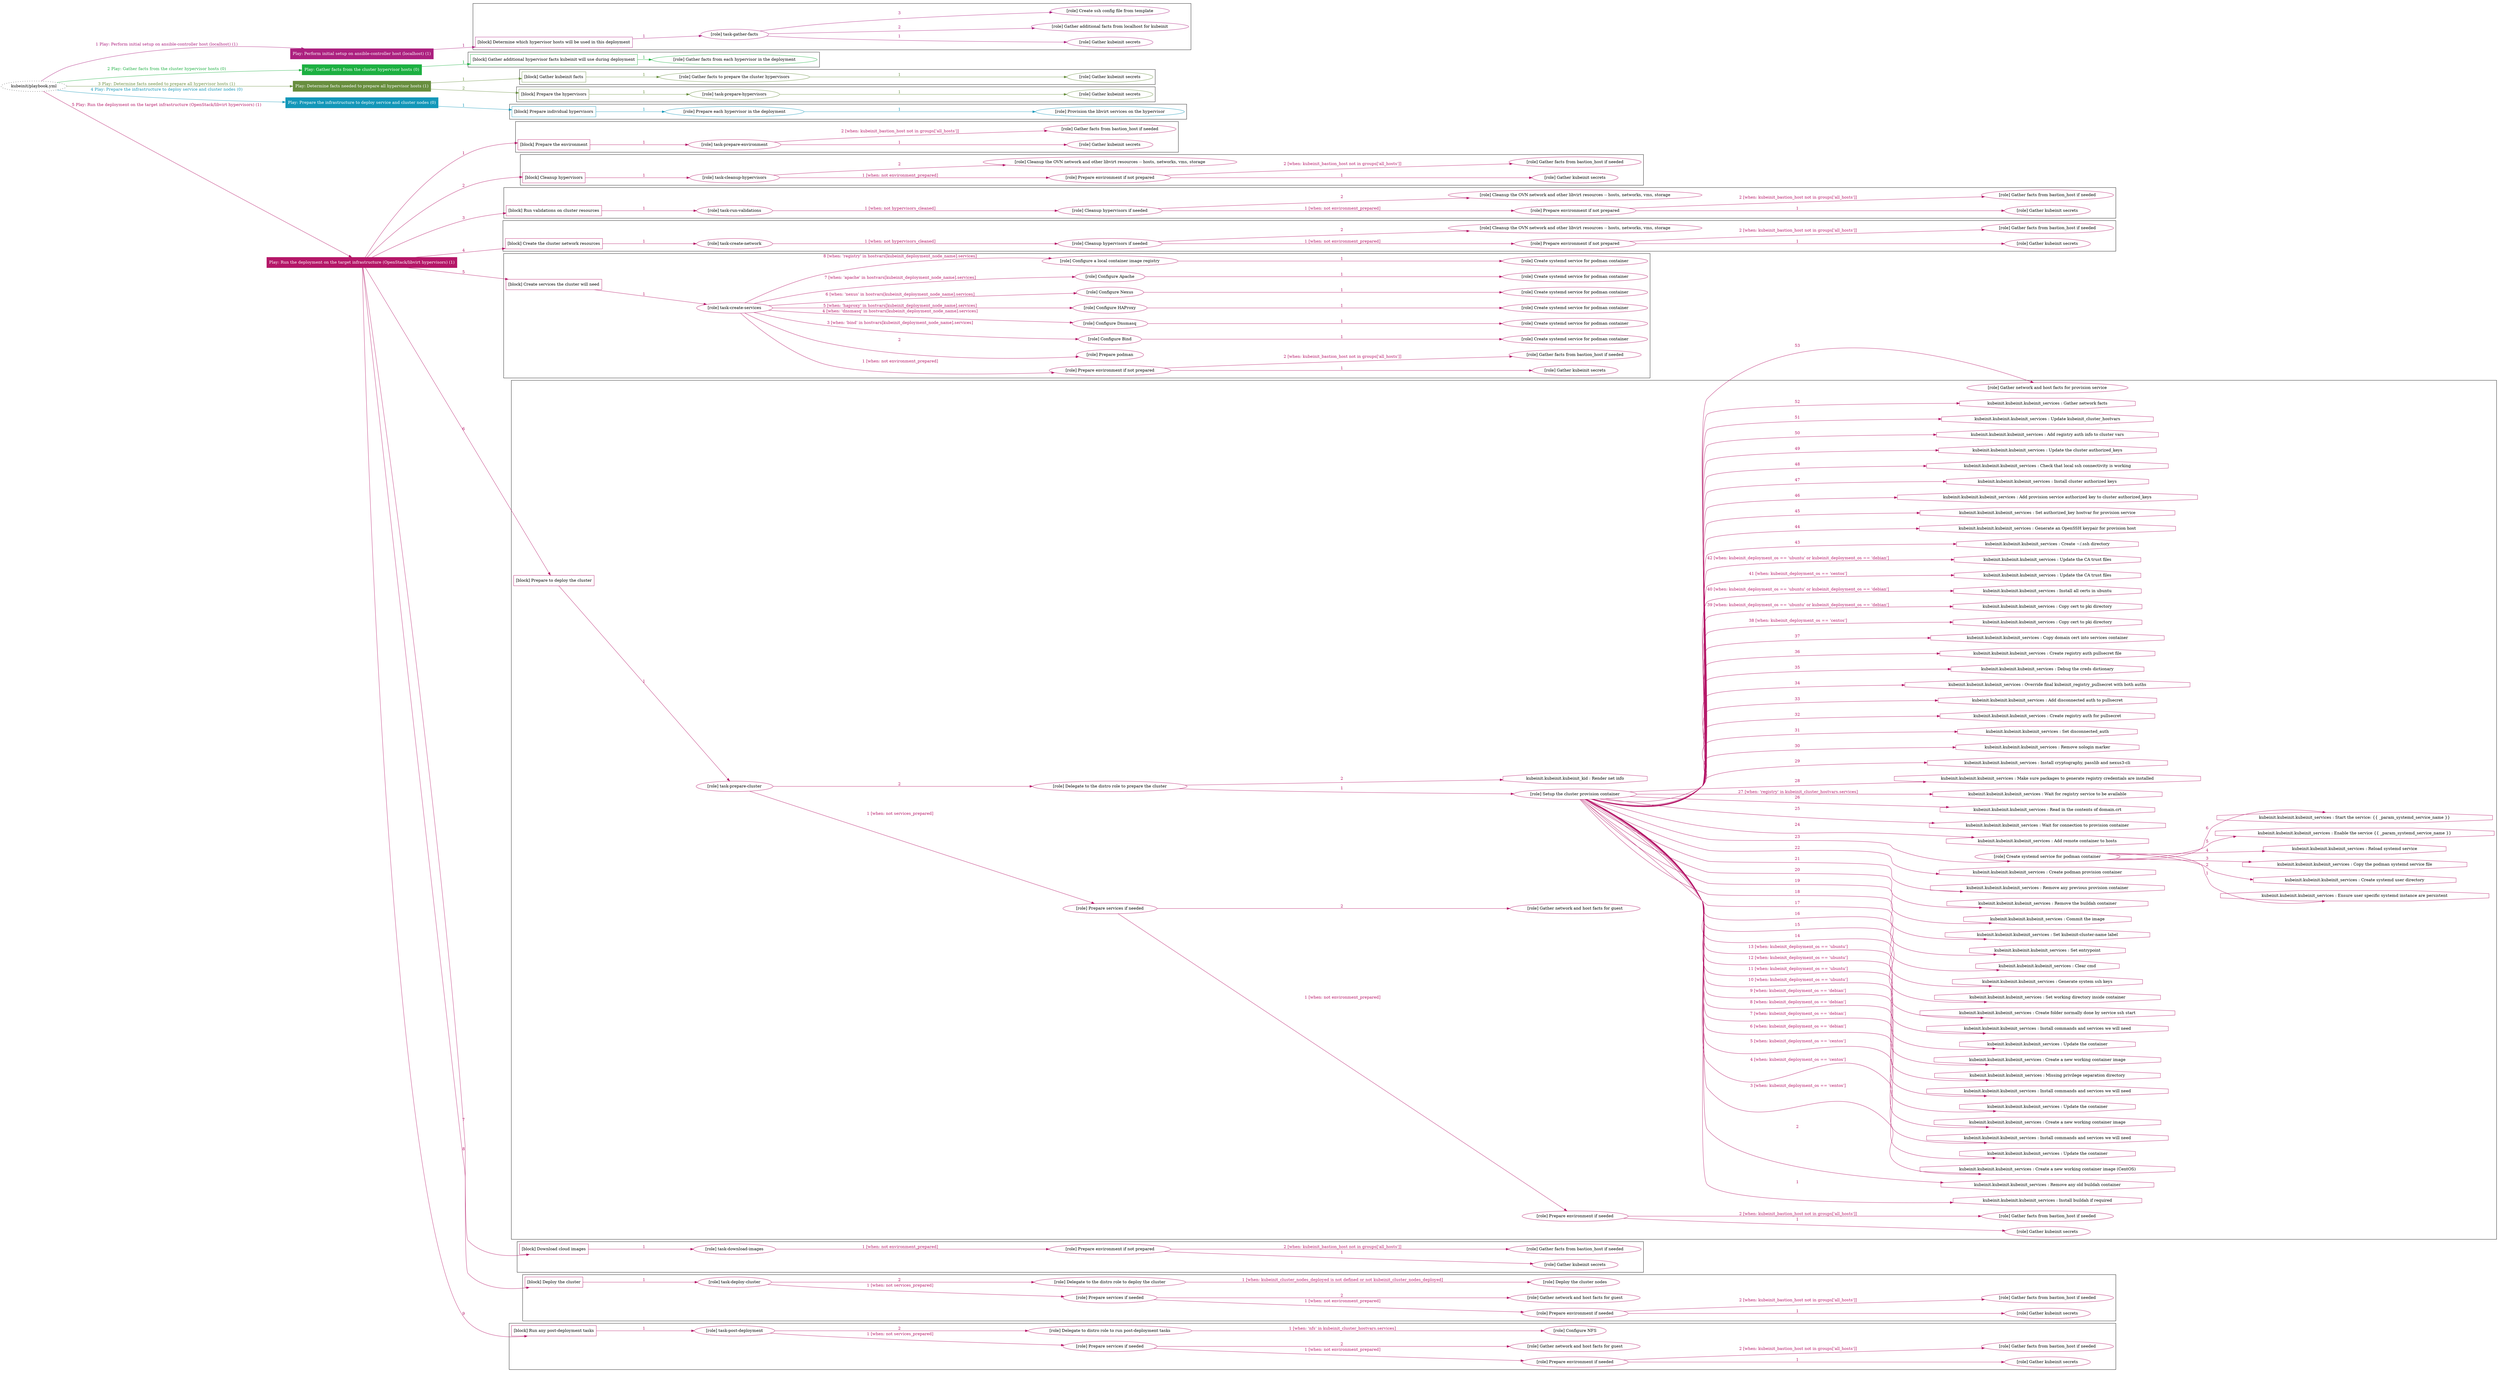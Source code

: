digraph {
	graph [concentrate=true ordering=in rankdir=LR ratio=fill]
	edge [esep=5 sep=10]
	"kubeinit/playbook.yml" [URL="/home/runner/work/kubeinit/kubeinit/kubeinit/playbook.yml" id=playbook_74d1c040 style=dotted]
	"kubeinit/playbook.yml" -> play_be51b711 [label="1 Play: Perform initial setup on ansible-controller host (localhost) (1)" color="#ac207f" fontcolor="#ac207f" id=edge_play_be51b711 labeltooltip="1 Play: Perform initial setup on ansible-controller host (localhost) (1)" tooltip="1 Play: Perform initial setup on ansible-controller host (localhost) (1)"]
	subgraph "Play: Perform initial setup on ansible-controller host (localhost) (1)" {
		play_be51b711 [label="Play: Perform initial setup on ansible-controller host (localhost) (1)" URL="/home/runner/work/kubeinit/kubeinit/kubeinit/playbook.yml" color="#ac207f" fontcolor="#ffffff" id=play_be51b711 shape=box style=filled tooltip=localhost]
		play_be51b711 -> block_a81c2633 [label=1 color="#ac207f" fontcolor="#ac207f" id=edge_block_a81c2633 labeltooltip=1 tooltip=1]
		subgraph cluster_block_a81c2633 {
			block_a81c2633 [label="[block] Determine which hypervisor hosts will be used in this deployment" URL="/home/runner/work/kubeinit/kubeinit/kubeinit/playbook.yml" color="#ac207f" id=block_a81c2633 labeltooltip="Determine which hypervisor hosts will be used in this deployment" shape=box tooltip="Determine which hypervisor hosts will be used in this deployment"]
			block_a81c2633 -> role_e40e9391 [label="1 " color="#ac207f" fontcolor="#ac207f" id=edge_role_e40e9391 labeltooltip="1 " tooltip="1 "]
			subgraph "task-gather-facts" {
				role_e40e9391 [label="[role] task-gather-facts" URL="/home/runner/work/kubeinit/kubeinit/kubeinit/playbook.yml" color="#ac207f" id=role_e40e9391 tooltip="task-gather-facts"]
				role_e40e9391 -> role_e887009d [label="1 " color="#ac207f" fontcolor="#ac207f" id=edge_role_e887009d labeltooltip="1 " tooltip="1 "]
				subgraph "Gather kubeinit secrets" {
					role_e887009d [label="[role] Gather kubeinit secrets" URL="/home/runner/.ansible/collections/ansible_collections/kubeinit/kubeinit/roles/kubeinit_prepare/tasks/build_hypervisors_group.yml" color="#ac207f" id=role_e887009d tooltip="Gather kubeinit secrets"]
				}
				role_e40e9391 -> role_a1d1ece6 [label="2 " color="#ac207f" fontcolor="#ac207f" id=edge_role_a1d1ece6 labeltooltip="2 " tooltip="2 "]
				subgraph "Gather additional facts from localhost for kubeinit" {
					role_a1d1ece6 [label="[role] Gather additional facts from localhost for kubeinit" URL="/home/runner/.ansible/collections/ansible_collections/kubeinit/kubeinit/roles/kubeinit_prepare/tasks/build_hypervisors_group.yml" color="#ac207f" id=role_a1d1ece6 tooltip="Gather additional facts from localhost for kubeinit"]
				}
				role_e40e9391 -> role_361f1de2 [label="3 " color="#ac207f" fontcolor="#ac207f" id=edge_role_361f1de2 labeltooltip="3 " tooltip="3 "]
				subgraph "Create ssh config file from template" {
					role_361f1de2 [label="[role] Create ssh config file from template" URL="/home/runner/.ansible/collections/ansible_collections/kubeinit/kubeinit/roles/kubeinit_prepare/tasks/build_hypervisors_group.yml" color="#ac207f" id=role_361f1de2 tooltip="Create ssh config file from template"]
				}
			}
		}
	}
	"kubeinit/playbook.yml" -> play_f241b44e [label="2 Play: Gather facts from the cluster hypervisor hosts (0)" color="#1cb041" fontcolor="#1cb041" id=edge_play_f241b44e labeltooltip="2 Play: Gather facts from the cluster hypervisor hosts (0)" tooltip="2 Play: Gather facts from the cluster hypervisor hosts (0)"]
	subgraph "Play: Gather facts from the cluster hypervisor hosts (0)" {
		play_f241b44e [label="Play: Gather facts from the cluster hypervisor hosts (0)" URL="/home/runner/work/kubeinit/kubeinit/kubeinit/playbook.yml" color="#1cb041" fontcolor="#ffffff" id=play_f241b44e shape=box style=filled tooltip="Play: Gather facts from the cluster hypervisor hosts (0)"]
		play_f241b44e -> block_a378aab4 [label=1 color="#1cb041" fontcolor="#1cb041" id=edge_block_a378aab4 labeltooltip=1 tooltip=1]
		subgraph cluster_block_a378aab4 {
			block_a378aab4 [label="[block] Gather additional hypervisor facts kubeinit will use during deployment" URL="/home/runner/work/kubeinit/kubeinit/kubeinit/playbook.yml" color="#1cb041" id=block_a378aab4 labeltooltip="Gather additional hypervisor facts kubeinit will use during deployment" shape=box tooltip="Gather additional hypervisor facts kubeinit will use during deployment"]
			block_a378aab4 -> role_2beffc29 [label="1 " color="#1cb041" fontcolor="#1cb041" id=edge_role_2beffc29 labeltooltip="1 " tooltip="1 "]
			subgraph "Gather facts from each hypervisor in the deployment" {
				role_2beffc29 [label="[role] Gather facts from each hypervisor in the deployment" URL="/home/runner/work/kubeinit/kubeinit/kubeinit/playbook.yml" color="#1cb041" id=role_2beffc29 tooltip="Gather facts from each hypervisor in the deployment"]
			}
		}
	}
	"kubeinit/playbook.yml" -> play_f07773ed [label="3 Play: Determine facts needed to prepare all hypervisor hosts (1)" color="#688e3e" fontcolor="#688e3e" id=edge_play_f07773ed labeltooltip="3 Play: Determine facts needed to prepare all hypervisor hosts (1)" tooltip="3 Play: Determine facts needed to prepare all hypervisor hosts (1)"]
	subgraph "Play: Determine facts needed to prepare all hypervisor hosts (1)" {
		play_f07773ed [label="Play: Determine facts needed to prepare all hypervisor hosts (1)" URL="/home/runner/work/kubeinit/kubeinit/kubeinit/playbook.yml" color="#688e3e" fontcolor="#ffffff" id=play_f07773ed shape=box style=filled tooltip=localhost]
		play_f07773ed -> block_3f7b0b36 [label=1 color="#688e3e" fontcolor="#688e3e" id=edge_block_3f7b0b36 labeltooltip=1 tooltip=1]
		subgraph cluster_block_3f7b0b36 {
			block_3f7b0b36 [label="[block] Gather kubeinit facts" URL="/home/runner/work/kubeinit/kubeinit/kubeinit/playbook.yml" color="#688e3e" id=block_3f7b0b36 labeltooltip="Gather kubeinit facts" shape=box tooltip="Gather kubeinit facts"]
			block_3f7b0b36 -> role_687613ef [label="1 " color="#688e3e" fontcolor="#688e3e" id=edge_role_687613ef labeltooltip="1 " tooltip="1 "]
			subgraph "Gather facts to prepare the cluster hypervisors" {
				role_687613ef [label="[role] Gather facts to prepare the cluster hypervisors" URL="/home/runner/work/kubeinit/kubeinit/kubeinit/playbook.yml" color="#688e3e" id=role_687613ef tooltip="Gather facts to prepare the cluster hypervisors"]
				role_687613ef -> role_a32e8712 [label="1 " color="#688e3e" fontcolor="#688e3e" id=edge_role_a32e8712 labeltooltip="1 " tooltip="1 "]
				subgraph "Gather kubeinit secrets" {
					role_a32e8712 [label="[role] Gather kubeinit secrets" URL="/home/runner/.ansible/collections/ansible_collections/kubeinit/kubeinit/roles/kubeinit_prepare/tasks/gather_kubeinit_facts.yml" color="#688e3e" id=role_a32e8712 tooltip="Gather kubeinit secrets"]
				}
			}
		}
		play_f07773ed -> block_b19ef12c [label=2 color="#688e3e" fontcolor="#688e3e" id=edge_block_b19ef12c labeltooltip=2 tooltip=2]
		subgraph cluster_block_b19ef12c {
			block_b19ef12c [label="[block] Prepare the hypervisors" URL="/home/runner/work/kubeinit/kubeinit/kubeinit/playbook.yml" color="#688e3e" id=block_b19ef12c labeltooltip="Prepare the hypervisors" shape=box tooltip="Prepare the hypervisors"]
			block_b19ef12c -> role_cc4bc17e [label="1 " color="#688e3e" fontcolor="#688e3e" id=edge_role_cc4bc17e labeltooltip="1 " tooltip="1 "]
			subgraph "task-prepare-hypervisors" {
				role_cc4bc17e [label="[role] task-prepare-hypervisors" URL="/home/runner/work/kubeinit/kubeinit/kubeinit/playbook.yml" color="#688e3e" id=role_cc4bc17e tooltip="task-prepare-hypervisors"]
				role_cc4bc17e -> role_942ac331 [label="1 " color="#688e3e" fontcolor="#688e3e" id=edge_role_942ac331 labeltooltip="1 " tooltip="1 "]
				subgraph "Gather kubeinit secrets" {
					role_942ac331 [label="[role] Gather kubeinit secrets" URL="/home/runner/.ansible/collections/ansible_collections/kubeinit/kubeinit/roles/kubeinit_prepare/tasks/gather_kubeinit_facts.yml" color="#688e3e" id=role_942ac331 tooltip="Gather kubeinit secrets"]
				}
			}
		}
	}
	"kubeinit/playbook.yml" -> play_ba9ec3a0 [label="4 Play: Prepare the infrastructure to deploy service and cluster nodes (0)" color="#1397b9" fontcolor="#1397b9" id=edge_play_ba9ec3a0 labeltooltip="4 Play: Prepare the infrastructure to deploy service and cluster nodes (0)" tooltip="4 Play: Prepare the infrastructure to deploy service and cluster nodes (0)"]
	subgraph "Play: Prepare the infrastructure to deploy service and cluster nodes (0)" {
		play_ba9ec3a0 [label="Play: Prepare the infrastructure to deploy service and cluster nodes (0)" URL="/home/runner/work/kubeinit/kubeinit/kubeinit/playbook.yml" color="#1397b9" fontcolor="#ffffff" id=play_ba9ec3a0 shape=box style=filled tooltip="Play: Prepare the infrastructure to deploy service and cluster nodes (0)"]
		play_ba9ec3a0 -> block_b72800d0 [label=1 color="#1397b9" fontcolor="#1397b9" id=edge_block_b72800d0 labeltooltip=1 tooltip=1]
		subgraph cluster_block_b72800d0 {
			block_b72800d0 [label="[block] Prepare individual hypervisors" URL="/home/runner/work/kubeinit/kubeinit/kubeinit/playbook.yml" color="#1397b9" id=block_b72800d0 labeltooltip="Prepare individual hypervisors" shape=box tooltip="Prepare individual hypervisors"]
			block_b72800d0 -> role_027001a8 [label="1 " color="#1397b9" fontcolor="#1397b9" id=edge_role_027001a8 labeltooltip="1 " tooltip="1 "]
			subgraph "Prepare each hypervisor in the deployment" {
				role_027001a8 [label="[role] Prepare each hypervisor in the deployment" URL="/home/runner/work/kubeinit/kubeinit/kubeinit/playbook.yml" color="#1397b9" id=role_027001a8 tooltip="Prepare each hypervisor in the deployment"]
				role_027001a8 -> role_44a2ec52 [label="1 " color="#1397b9" fontcolor="#1397b9" id=edge_role_44a2ec52 labeltooltip="1 " tooltip="1 "]
				subgraph "Provision the libvirt services on the hypervisor" {
					role_44a2ec52 [label="[role] Provision the libvirt services on the hypervisor" URL="/home/runner/.ansible/collections/ansible_collections/kubeinit/kubeinit/roles/kubeinit_prepare/tasks/prepare_hypervisor.yml" color="#1397b9" id=role_44a2ec52 tooltip="Provision the libvirt services on the hypervisor"]
				}
			}
		}
	}
	"kubeinit/playbook.yml" -> play_a84ce081 [label="5 Play: Run the deployment on the target infrastructure (OpenStack/libvirt hypervisors) (1)" color="#b51768" fontcolor="#b51768" id=edge_play_a84ce081 labeltooltip="5 Play: Run the deployment on the target infrastructure (OpenStack/libvirt hypervisors) (1)" tooltip="5 Play: Run the deployment on the target infrastructure (OpenStack/libvirt hypervisors) (1)"]
	subgraph "Play: Run the deployment on the target infrastructure (OpenStack/libvirt hypervisors) (1)" {
		play_a84ce081 [label="Play: Run the deployment on the target infrastructure (OpenStack/libvirt hypervisors) (1)" URL="/home/runner/work/kubeinit/kubeinit/kubeinit/playbook.yml" color="#b51768" fontcolor="#ffffff" id=play_a84ce081 shape=box style=filled tooltip=localhost]
		play_a84ce081 -> block_49d1fc86 [label=1 color="#b51768" fontcolor="#b51768" id=edge_block_49d1fc86 labeltooltip=1 tooltip=1]
		subgraph cluster_block_49d1fc86 {
			block_49d1fc86 [label="[block] Prepare the environment" URL="/home/runner/work/kubeinit/kubeinit/kubeinit/playbook.yml" color="#b51768" id=block_49d1fc86 labeltooltip="Prepare the environment" shape=box tooltip="Prepare the environment"]
			block_49d1fc86 -> role_c7e21e99 [label="1 " color="#b51768" fontcolor="#b51768" id=edge_role_c7e21e99 labeltooltip="1 " tooltip="1 "]
			subgraph "task-prepare-environment" {
				role_c7e21e99 [label="[role] task-prepare-environment" URL="/home/runner/work/kubeinit/kubeinit/kubeinit/playbook.yml" color="#b51768" id=role_c7e21e99 tooltip="task-prepare-environment"]
				role_c7e21e99 -> role_372a02bd [label="1 " color="#b51768" fontcolor="#b51768" id=edge_role_372a02bd labeltooltip="1 " tooltip="1 "]
				subgraph "Gather kubeinit secrets" {
					role_372a02bd [label="[role] Gather kubeinit secrets" URL="/home/runner/.ansible/collections/ansible_collections/kubeinit/kubeinit/roles/kubeinit_prepare/tasks/gather_kubeinit_facts.yml" color="#b51768" id=role_372a02bd tooltip="Gather kubeinit secrets"]
				}
				role_c7e21e99 -> role_0ff48fee [label="2 [when: kubeinit_bastion_host not in groups['all_hosts']]" color="#b51768" fontcolor="#b51768" id=edge_role_0ff48fee labeltooltip="2 [when: kubeinit_bastion_host not in groups['all_hosts']]" tooltip="2 [when: kubeinit_bastion_host not in groups['all_hosts']]"]
				subgraph "Gather facts from bastion_host if needed" {
					role_0ff48fee [label="[role] Gather facts from bastion_host if needed" URL="/home/runner/.ansible/collections/ansible_collections/kubeinit/kubeinit/roles/kubeinit_prepare/tasks/main.yml" color="#b51768" id=role_0ff48fee tooltip="Gather facts from bastion_host if needed"]
				}
			}
		}
		play_a84ce081 -> block_d1e6d6c2 [label=2 color="#b51768" fontcolor="#b51768" id=edge_block_d1e6d6c2 labeltooltip=2 tooltip=2]
		subgraph cluster_block_d1e6d6c2 {
			block_d1e6d6c2 [label="[block] Cleanup hypervisors" URL="/home/runner/work/kubeinit/kubeinit/kubeinit/playbook.yml" color="#b51768" id=block_d1e6d6c2 labeltooltip="Cleanup hypervisors" shape=box tooltip="Cleanup hypervisors"]
			block_d1e6d6c2 -> role_535bb44f [label="1 " color="#b51768" fontcolor="#b51768" id=edge_role_535bb44f labeltooltip="1 " tooltip="1 "]
			subgraph "task-cleanup-hypervisors" {
				role_535bb44f [label="[role] task-cleanup-hypervisors" URL="/home/runner/work/kubeinit/kubeinit/kubeinit/playbook.yml" color="#b51768" id=role_535bb44f tooltip="task-cleanup-hypervisors"]
				role_535bb44f -> role_3a9e27d9 [label="1 [when: not environment_prepared]" color="#b51768" fontcolor="#b51768" id=edge_role_3a9e27d9 labeltooltip="1 [when: not environment_prepared]" tooltip="1 [when: not environment_prepared]"]
				subgraph "Prepare environment if not prepared" {
					role_3a9e27d9 [label="[role] Prepare environment if not prepared" URL="/home/runner/.ansible/collections/ansible_collections/kubeinit/kubeinit/roles/kubeinit_libvirt/tasks/cleanup_hypervisors.yml" color="#b51768" id=role_3a9e27d9 tooltip="Prepare environment if not prepared"]
					role_3a9e27d9 -> role_6be62b49 [label="1 " color="#b51768" fontcolor="#b51768" id=edge_role_6be62b49 labeltooltip="1 " tooltip="1 "]
					subgraph "Gather kubeinit secrets" {
						role_6be62b49 [label="[role] Gather kubeinit secrets" URL="/home/runner/.ansible/collections/ansible_collections/kubeinit/kubeinit/roles/kubeinit_prepare/tasks/gather_kubeinit_facts.yml" color="#b51768" id=role_6be62b49 tooltip="Gather kubeinit secrets"]
					}
					role_3a9e27d9 -> role_f140570a [label="2 [when: kubeinit_bastion_host not in groups['all_hosts']]" color="#b51768" fontcolor="#b51768" id=edge_role_f140570a labeltooltip="2 [when: kubeinit_bastion_host not in groups['all_hosts']]" tooltip="2 [when: kubeinit_bastion_host not in groups['all_hosts']]"]
					subgraph "Gather facts from bastion_host if needed" {
						role_f140570a [label="[role] Gather facts from bastion_host if needed" URL="/home/runner/.ansible/collections/ansible_collections/kubeinit/kubeinit/roles/kubeinit_prepare/tasks/main.yml" color="#b51768" id=role_f140570a tooltip="Gather facts from bastion_host if needed"]
					}
				}
				role_535bb44f -> role_92c61e0d [label="2 " color="#b51768" fontcolor="#b51768" id=edge_role_92c61e0d labeltooltip="2 " tooltip="2 "]
				subgraph "Cleanup the OVN network and other libvirt resources -- hosts, networks, vms, storage" {
					role_92c61e0d [label="[role] Cleanup the OVN network and other libvirt resources -- hosts, networks, vms, storage" URL="/home/runner/.ansible/collections/ansible_collections/kubeinit/kubeinit/roles/kubeinit_libvirt/tasks/cleanup_hypervisors.yml" color="#b51768" id=role_92c61e0d tooltip="Cleanup the OVN network and other libvirt resources -- hosts, networks, vms, storage"]
				}
			}
		}
		play_a84ce081 -> block_303887af [label=3 color="#b51768" fontcolor="#b51768" id=edge_block_303887af labeltooltip=3 tooltip=3]
		subgraph cluster_block_303887af {
			block_303887af [label="[block] Run validations on cluster resources" URL="/home/runner/work/kubeinit/kubeinit/kubeinit/playbook.yml" color="#b51768" id=block_303887af labeltooltip="Run validations on cluster resources" shape=box tooltip="Run validations on cluster resources"]
			block_303887af -> role_8fe1041e [label="1 " color="#b51768" fontcolor="#b51768" id=edge_role_8fe1041e labeltooltip="1 " tooltip="1 "]
			subgraph "task-run-validations" {
				role_8fe1041e [label="[role] task-run-validations" URL="/home/runner/work/kubeinit/kubeinit/kubeinit/playbook.yml" color="#b51768" id=role_8fe1041e tooltip="task-run-validations"]
				role_8fe1041e -> role_6c81c9ba [label="1 [when: not hypervisors_cleaned]" color="#b51768" fontcolor="#b51768" id=edge_role_6c81c9ba labeltooltip="1 [when: not hypervisors_cleaned]" tooltip="1 [when: not hypervisors_cleaned]"]
				subgraph "Cleanup hypervisors if needed" {
					role_6c81c9ba [label="[role] Cleanup hypervisors if needed" URL="/home/runner/.ansible/collections/ansible_collections/kubeinit/kubeinit/roles/kubeinit_validations/tasks/main.yml" color="#b51768" id=role_6c81c9ba tooltip="Cleanup hypervisors if needed"]
					role_6c81c9ba -> role_772b33cb [label="1 [when: not environment_prepared]" color="#b51768" fontcolor="#b51768" id=edge_role_772b33cb labeltooltip="1 [when: not environment_prepared]" tooltip="1 [when: not environment_prepared]"]
					subgraph "Prepare environment if not prepared" {
						role_772b33cb [label="[role] Prepare environment if not prepared" URL="/home/runner/.ansible/collections/ansible_collections/kubeinit/kubeinit/roles/kubeinit_libvirt/tasks/cleanup_hypervisors.yml" color="#b51768" id=role_772b33cb tooltip="Prepare environment if not prepared"]
						role_772b33cb -> role_a8958aa4 [label="1 " color="#b51768" fontcolor="#b51768" id=edge_role_a8958aa4 labeltooltip="1 " tooltip="1 "]
						subgraph "Gather kubeinit secrets" {
							role_a8958aa4 [label="[role] Gather kubeinit secrets" URL="/home/runner/.ansible/collections/ansible_collections/kubeinit/kubeinit/roles/kubeinit_prepare/tasks/gather_kubeinit_facts.yml" color="#b51768" id=role_a8958aa4 tooltip="Gather kubeinit secrets"]
						}
						role_772b33cb -> role_d55741cd [label="2 [when: kubeinit_bastion_host not in groups['all_hosts']]" color="#b51768" fontcolor="#b51768" id=edge_role_d55741cd labeltooltip="2 [when: kubeinit_bastion_host not in groups['all_hosts']]" tooltip="2 [when: kubeinit_bastion_host not in groups['all_hosts']]"]
						subgraph "Gather facts from bastion_host if needed" {
							role_d55741cd [label="[role] Gather facts from bastion_host if needed" URL="/home/runner/.ansible/collections/ansible_collections/kubeinit/kubeinit/roles/kubeinit_prepare/tasks/main.yml" color="#b51768" id=role_d55741cd tooltip="Gather facts from bastion_host if needed"]
						}
					}
					role_6c81c9ba -> role_36f6c7d8 [label="2 " color="#b51768" fontcolor="#b51768" id=edge_role_36f6c7d8 labeltooltip="2 " tooltip="2 "]
					subgraph "Cleanup the OVN network and other libvirt resources -- hosts, networks, vms, storage" {
						role_36f6c7d8 [label="[role] Cleanup the OVN network and other libvirt resources -- hosts, networks, vms, storage" URL="/home/runner/.ansible/collections/ansible_collections/kubeinit/kubeinit/roles/kubeinit_libvirt/tasks/cleanup_hypervisors.yml" color="#b51768" id=role_36f6c7d8 tooltip="Cleanup the OVN network and other libvirt resources -- hosts, networks, vms, storage"]
					}
				}
			}
		}
		play_a84ce081 -> block_f10a7e4b [label=4 color="#b51768" fontcolor="#b51768" id=edge_block_f10a7e4b labeltooltip=4 tooltip=4]
		subgraph cluster_block_f10a7e4b {
			block_f10a7e4b [label="[block] Create the cluster network resources" URL="/home/runner/work/kubeinit/kubeinit/kubeinit/playbook.yml" color="#b51768" id=block_f10a7e4b labeltooltip="Create the cluster network resources" shape=box tooltip="Create the cluster network resources"]
			block_f10a7e4b -> role_0447764a [label="1 " color="#b51768" fontcolor="#b51768" id=edge_role_0447764a labeltooltip="1 " tooltip="1 "]
			subgraph "task-create-network" {
				role_0447764a [label="[role] task-create-network" URL="/home/runner/work/kubeinit/kubeinit/kubeinit/playbook.yml" color="#b51768" id=role_0447764a tooltip="task-create-network"]
				role_0447764a -> role_82bd1ad9 [label="1 [when: not hypervisors_cleaned]" color="#b51768" fontcolor="#b51768" id=edge_role_82bd1ad9 labeltooltip="1 [when: not hypervisors_cleaned]" tooltip="1 [when: not hypervisors_cleaned]"]
				subgraph "Cleanup hypervisors if needed" {
					role_82bd1ad9 [label="[role] Cleanup hypervisors if needed" URL="/home/runner/.ansible/collections/ansible_collections/kubeinit/kubeinit/roles/kubeinit_libvirt/tasks/create_network.yml" color="#b51768" id=role_82bd1ad9 tooltip="Cleanup hypervisors if needed"]
					role_82bd1ad9 -> role_3280d486 [label="1 [when: not environment_prepared]" color="#b51768" fontcolor="#b51768" id=edge_role_3280d486 labeltooltip="1 [when: not environment_prepared]" tooltip="1 [when: not environment_prepared]"]
					subgraph "Prepare environment if not prepared" {
						role_3280d486 [label="[role] Prepare environment if not prepared" URL="/home/runner/.ansible/collections/ansible_collections/kubeinit/kubeinit/roles/kubeinit_libvirt/tasks/cleanup_hypervisors.yml" color="#b51768" id=role_3280d486 tooltip="Prepare environment if not prepared"]
						role_3280d486 -> role_f0595380 [label="1 " color="#b51768" fontcolor="#b51768" id=edge_role_f0595380 labeltooltip="1 " tooltip="1 "]
						subgraph "Gather kubeinit secrets" {
							role_f0595380 [label="[role] Gather kubeinit secrets" URL="/home/runner/.ansible/collections/ansible_collections/kubeinit/kubeinit/roles/kubeinit_prepare/tasks/gather_kubeinit_facts.yml" color="#b51768" id=role_f0595380 tooltip="Gather kubeinit secrets"]
						}
						role_3280d486 -> role_1566710f [label="2 [when: kubeinit_bastion_host not in groups['all_hosts']]" color="#b51768" fontcolor="#b51768" id=edge_role_1566710f labeltooltip="2 [when: kubeinit_bastion_host not in groups['all_hosts']]" tooltip="2 [when: kubeinit_bastion_host not in groups['all_hosts']]"]
						subgraph "Gather facts from bastion_host if needed" {
							role_1566710f [label="[role] Gather facts from bastion_host if needed" URL="/home/runner/.ansible/collections/ansible_collections/kubeinit/kubeinit/roles/kubeinit_prepare/tasks/main.yml" color="#b51768" id=role_1566710f tooltip="Gather facts from bastion_host if needed"]
						}
					}
					role_82bd1ad9 -> role_04f72b48 [label="2 " color="#b51768" fontcolor="#b51768" id=edge_role_04f72b48 labeltooltip="2 " tooltip="2 "]
					subgraph "Cleanup the OVN network and other libvirt resources -- hosts, networks, vms, storage" {
						role_04f72b48 [label="[role] Cleanup the OVN network and other libvirt resources -- hosts, networks, vms, storage" URL="/home/runner/.ansible/collections/ansible_collections/kubeinit/kubeinit/roles/kubeinit_libvirt/tasks/cleanup_hypervisors.yml" color="#b51768" id=role_04f72b48 tooltip="Cleanup the OVN network and other libvirt resources -- hosts, networks, vms, storage"]
					}
				}
			}
		}
		play_a84ce081 -> block_9fa0cafe [label=5 color="#b51768" fontcolor="#b51768" id=edge_block_9fa0cafe labeltooltip=5 tooltip=5]
		subgraph cluster_block_9fa0cafe {
			block_9fa0cafe [label="[block] Create services the cluster will need" URL="/home/runner/work/kubeinit/kubeinit/kubeinit/playbook.yml" color="#b51768" id=block_9fa0cafe labeltooltip="Create services the cluster will need" shape=box tooltip="Create services the cluster will need"]
			block_9fa0cafe -> role_df671c9a [label="1 " color="#b51768" fontcolor="#b51768" id=edge_role_df671c9a labeltooltip="1 " tooltip="1 "]
			subgraph "task-create-services" {
				role_df671c9a [label="[role] task-create-services" URL="/home/runner/work/kubeinit/kubeinit/kubeinit/playbook.yml" color="#b51768" id=role_df671c9a tooltip="task-create-services"]
				role_df671c9a -> role_30880071 [label="1 [when: not environment_prepared]" color="#b51768" fontcolor="#b51768" id=edge_role_30880071 labeltooltip="1 [when: not environment_prepared]" tooltip="1 [when: not environment_prepared]"]
				subgraph "Prepare environment if not prepared" {
					role_30880071 [label="[role] Prepare environment if not prepared" URL="/home/runner/.ansible/collections/ansible_collections/kubeinit/kubeinit/roles/kubeinit_services/tasks/main.yml" color="#b51768" id=role_30880071 tooltip="Prepare environment if not prepared"]
					role_30880071 -> role_94d30f93 [label="1 " color="#b51768" fontcolor="#b51768" id=edge_role_94d30f93 labeltooltip="1 " tooltip="1 "]
					subgraph "Gather kubeinit secrets" {
						role_94d30f93 [label="[role] Gather kubeinit secrets" URL="/home/runner/.ansible/collections/ansible_collections/kubeinit/kubeinit/roles/kubeinit_prepare/tasks/gather_kubeinit_facts.yml" color="#b51768" id=role_94d30f93 tooltip="Gather kubeinit secrets"]
					}
					role_30880071 -> role_acbd2830 [label="2 [when: kubeinit_bastion_host not in groups['all_hosts']]" color="#b51768" fontcolor="#b51768" id=edge_role_acbd2830 labeltooltip="2 [when: kubeinit_bastion_host not in groups['all_hosts']]" tooltip="2 [when: kubeinit_bastion_host not in groups['all_hosts']]"]
					subgraph "Gather facts from bastion_host if needed" {
						role_acbd2830 [label="[role] Gather facts from bastion_host if needed" URL="/home/runner/.ansible/collections/ansible_collections/kubeinit/kubeinit/roles/kubeinit_prepare/tasks/main.yml" color="#b51768" id=role_acbd2830 tooltip="Gather facts from bastion_host if needed"]
					}
				}
				role_df671c9a -> role_a0138eee [label="2 " color="#b51768" fontcolor="#b51768" id=edge_role_a0138eee labeltooltip="2 " tooltip="2 "]
				subgraph "Prepare podman" {
					role_a0138eee [label="[role] Prepare podman" URL="/home/runner/.ansible/collections/ansible_collections/kubeinit/kubeinit/roles/kubeinit_services/tasks/00_create_service_pod.yml" color="#b51768" id=role_a0138eee tooltip="Prepare podman"]
				}
				role_df671c9a -> role_ebdbcb86 [label="3 [when: 'bind' in hostvars[kubeinit_deployment_node_name].services]" color="#b51768" fontcolor="#b51768" id=edge_role_ebdbcb86 labeltooltip="3 [when: 'bind' in hostvars[kubeinit_deployment_node_name].services]" tooltip="3 [when: 'bind' in hostvars[kubeinit_deployment_node_name].services]"]
				subgraph "Configure Bind" {
					role_ebdbcb86 [label="[role] Configure Bind" URL="/home/runner/.ansible/collections/ansible_collections/kubeinit/kubeinit/roles/kubeinit_services/tasks/start_services_containers.yml" color="#b51768" id=role_ebdbcb86 tooltip="Configure Bind"]
					role_ebdbcb86 -> role_d205e4af [label="1 " color="#b51768" fontcolor="#b51768" id=edge_role_d205e4af labeltooltip="1 " tooltip="1 "]
					subgraph "Create systemd service for podman container" {
						role_d205e4af [label="[role] Create systemd service for podman container" URL="/home/runner/.ansible/collections/ansible_collections/kubeinit/kubeinit/roles/kubeinit_bind/tasks/main.yml" color="#b51768" id=role_d205e4af tooltip="Create systemd service for podman container"]
					}
				}
				role_df671c9a -> role_32e82a4a [label="4 [when: 'dnsmasq' in hostvars[kubeinit_deployment_node_name].services]" color="#b51768" fontcolor="#b51768" id=edge_role_32e82a4a labeltooltip="4 [when: 'dnsmasq' in hostvars[kubeinit_deployment_node_name].services]" tooltip="4 [when: 'dnsmasq' in hostvars[kubeinit_deployment_node_name].services]"]
				subgraph "Configure Dnsmasq" {
					role_32e82a4a [label="[role] Configure Dnsmasq" URL="/home/runner/.ansible/collections/ansible_collections/kubeinit/kubeinit/roles/kubeinit_services/tasks/start_services_containers.yml" color="#b51768" id=role_32e82a4a tooltip="Configure Dnsmasq"]
					role_32e82a4a -> role_3bff4a85 [label="1 " color="#b51768" fontcolor="#b51768" id=edge_role_3bff4a85 labeltooltip="1 " tooltip="1 "]
					subgraph "Create systemd service for podman container" {
						role_3bff4a85 [label="[role] Create systemd service for podman container" URL="/home/runner/.ansible/collections/ansible_collections/kubeinit/kubeinit/roles/kubeinit_dnsmasq/tasks/main.yml" color="#b51768" id=role_3bff4a85 tooltip="Create systemd service for podman container"]
					}
				}
				role_df671c9a -> role_6a33732c [label="5 [when: 'haproxy' in hostvars[kubeinit_deployment_node_name].services]" color="#b51768" fontcolor="#b51768" id=edge_role_6a33732c labeltooltip="5 [when: 'haproxy' in hostvars[kubeinit_deployment_node_name].services]" tooltip="5 [when: 'haproxy' in hostvars[kubeinit_deployment_node_name].services]"]
				subgraph "Configure HAProxy" {
					role_6a33732c [label="[role] Configure HAProxy" URL="/home/runner/.ansible/collections/ansible_collections/kubeinit/kubeinit/roles/kubeinit_services/tasks/start_services_containers.yml" color="#b51768" id=role_6a33732c tooltip="Configure HAProxy"]
					role_6a33732c -> role_3ef788cc [label="1 " color="#b51768" fontcolor="#b51768" id=edge_role_3ef788cc labeltooltip="1 " tooltip="1 "]
					subgraph "Create systemd service for podman container" {
						role_3ef788cc [label="[role] Create systemd service for podman container" URL="/home/runner/.ansible/collections/ansible_collections/kubeinit/kubeinit/roles/kubeinit_haproxy/tasks/main.yml" color="#b51768" id=role_3ef788cc tooltip="Create systemd service for podman container"]
					}
				}
				role_df671c9a -> role_77a4afac [label="6 [when: 'nexus' in hostvars[kubeinit_deployment_node_name].services]" color="#b51768" fontcolor="#b51768" id=edge_role_77a4afac labeltooltip="6 [when: 'nexus' in hostvars[kubeinit_deployment_node_name].services]" tooltip="6 [when: 'nexus' in hostvars[kubeinit_deployment_node_name].services]"]
				subgraph "Configure Nexus" {
					role_77a4afac [label="[role] Configure Nexus" URL="/home/runner/.ansible/collections/ansible_collections/kubeinit/kubeinit/roles/kubeinit_services/tasks/start_services_containers.yml" color="#b51768" id=role_77a4afac tooltip="Configure Nexus"]
					role_77a4afac -> role_b4a189d9 [label="1 " color="#b51768" fontcolor="#b51768" id=edge_role_b4a189d9 labeltooltip="1 " tooltip="1 "]
					subgraph "Create systemd service for podman container" {
						role_b4a189d9 [label="[role] Create systemd service for podman container" URL="/home/runner/.ansible/collections/ansible_collections/kubeinit/kubeinit/roles/kubeinit_nexus/tasks/main.yml" color="#b51768" id=role_b4a189d9 tooltip="Create systemd service for podman container"]
					}
				}
				role_df671c9a -> role_1ad0f718 [label="7 [when: 'apache' in hostvars[kubeinit_deployment_node_name].services]" color="#b51768" fontcolor="#b51768" id=edge_role_1ad0f718 labeltooltip="7 [when: 'apache' in hostvars[kubeinit_deployment_node_name].services]" tooltip="7 [when: 'apache' in hostvars[kubeinit_deployment_node_name].services]"]
				subgraph "Configure Apache" {
					role_1ad0f718 [label="[role] Configure Apache" URL="/home/runner/.ansible/collections/ansible_collections/kubeinit/kubeinit/roles/kubeinit_services/tasks/start_services_containers.yml" color="#b51768" id=role_1ad0f718 tooltip="Configure Apache"]
					role_1ad0f718 -> role_6401f978 [label="1 " color="#b51768" fontcolor="#b51768" id=edge_role_6401f978 labeltooltip="1 " tooltip="1 "]
					subgraph "Create systemd service for podman container" {
						role_6401f978 [label="[role] Create systemd service for podman container" URL="/home/runner/.ansible/collections/ansible_collections/kubeinit/kubeinit/roles/kubeinit_apache/tasks/main.yml" color="#b51768" id=role_6401f978 tooltip="Create systemd service for podman container"]
					}
				}
				role_df671c9a -> role_e8f2ee5c [label="8 [when: 'registry' in hostvars[kubeinit_deployment_node_name].services]" color="#b51768" fontcolor="#b51768" id=edge_role_e8f2ee5c labeltooltip="8 [when: 'registry' in hostvars[kubeinit_deployment_node_name].services]" tooltip="8 [when: 'registry' in hostvars[kubeinit_deployment_node_name].services]"]
				subgraph "Configure a local container image registry" {
					role_e8f2ee5c [label="[role] Configure a local container image registry" URL="/home/runner/.ansible/collections/ansible_collections/kubeinit/kubeinit/roles/kubeinit_services/tasks/start_services_containers.yml" color="#b51768" id=role_e8f2ee5c tooltip="Configure a local container image registry"]
					role_e8f2ee5c -> role_e600f5e3 [label="1 " color="#b51768" fontcolor="#b51768" id=edge_role_e600f5e3 labeltooltip="1 " tooltip="1 "]
					subgraph "Create systemd service for podman container" {
						role_e600f5e3 [label="[role] Create systemd service for podman container" URL="/home/runner/.ansible/collections/ansible_collections/kubeinit/kubeinit/roles/kubeinit_registry/tasks/main.yml" color="#b51768" id=role_e600f5e3 tooltip="Create systemd service for podman container"]
					}
				}
			}
		}
		play_a84ce081 -> block_f6e3a134 [label=6 color="#b51768" fontcolor="#b51768" id=edge_block_f6e3a134 labeltooltip=6 tooltip=6]
		subgraph cluster_block_f6e3a134 {
			block_f6e3a134 [label="[block] Prepare to deploy the cluster" URL="/home/runner/work/kubeinit/kubeinit/kubeinit/playbook.yml" color="#b51768" id=block_f6e3a134 labeltooltip="Prepare to deploy the cluster" shape=box tooltip="Prepare to deploy the cluster"]
			block_f6e3a134 -> role_55172ba6 [label="1 " color="#b51768" fontcolor="#b51768" id=edge_role_55172ba6 labeltooltip="1 " tooltip="1 "]
			subgraph "task-prepare-cluster" {
				role_55172ba6 [label="[role] task-prepare-cluster" URL="/home/runner/work/kubeinit/kubeinit/kubeinit/playbook.yml" color="#b51768" id=role_55172ba6 tooltip="task-prepare-cluster"]
				role_55172ba6 -> role_bf08d313 [label="1 [when: not services_prepared]" color="#b51768" fontcolor="#b51768" id=edge_role_bf08d313 labeltooltip="1 [when: not services_prepared]" tooltip="1 [when: not services_prepared]"]
				subgraph "Prepare services if needed" {
					role_bf08d313 [label="[role] Prepare services if needed" URL="/home/runner/.ansible/collections/ansible_collections/kubeinit/kubeinit/roles/kubeinit_prepare/tasks/prepare_cluster.yml" color="#b51768" id=role_bf08d313 tooltip="Prepare services if needed"]
					role_bf08d313 -> role_5177c0bb [label="1 [when: not environment_prepared]" color="#b51768" fontcolor="#b51768" id=edge_role_5177c0bb labeltooltip="1 [when: not environment_prepared]" tooltip="1 [when: not environment_prepared]"]
					subgraph "Prepare environment if needed" {
						role_5177c0bb [label="[role] Prepare environment if needed" URL="/home/runner/.ansible/collections/ansible_collections/kubeinit/kubeinit/roles/kubeinit_services/tasks/prepare_services.yml" color="#b51768" id=role_5177c0bb tooltip="Prepare environment if needed"]
						role_5177c0bb -> role_3e5cc8b5 [label="1 " color="#b51768" fontcolor="#b51768" id=edge_role_3e5cc8b5 labeltooltip="1 " tooltip="1 "]
						subgraph "Gather kubeinit secrets" {
							role_3e5cc8b5 [label="[role] Gather kubeinit secrets" URL="/home/runner/.ansible/collections/ansible_collections/kubeinit/kubeinit/roles/kubeinit_prepare/tasks/gather_kubeinit_facts.yml" color="#b51768" id=role_3e5cc8b5 tooltip="Gather kubeinit secrets"]
						}
						role_5177c0bb -> role_46fc9afa [label="2 [when: kubeinit_bastion_host not in groups['all_hosts']]" color="#b51768" fontcolor="#b51768" id=edge_role_46fc9afa labeltooltip="2 [when: kubeinit_bastion_host not in groups['all_hosts']]" tooltip="2 [when: kubeinit_bastion_host not in groups['all_hosts']]"]
						subgraph "Gather facts from bastion_host if needed" {
							role_46fc9afa [label="[role] Gather facts from bastion_host if needed" URL="/home/runner/.ansible/collections/ansible_collections/kubeinit/kubeinit/roles/kubeinit_prepare/tasks/main.yml" color="#b51768" id=role_46fc9afa tooltip="Gather facts from bastion_host if needed"]
						}
					}
					role_bf08d313 -> role_0f7d6ba0 [label="2 " color="#b51768" fontcolor="#b51768" id=edge_role_0f7d6ba0 labeltooltip="2 " tooltip="2 "]
					subgraph "Gather network and host facts for guest" {
						role_0f7d6ba0 [label="[role] Gather network and host facts for guest" URL="/home/runner/.ansible/collections/ansible_collections/kubeinit/kubeinit/roles/kubeinit_services/tasks/prepare_services.yml" color="#b51768" id=role_0f7d6ba0 tooltip="Gather network and host facts for guest"]
					}
				}
				role_55172ba6 -> role_da7841f4 [label="2 " color="#b51768" fontcolor="#b51768" id=edge_role_da7841f4 labeltooltip="2 " tooltip="2 "]
				subgraph "Delegate to the distro role to prepare the cluster" {
					role_da7841f4 [label="[role] Delegate to the distro role to prepare the cluster" URL="/home/runner/.ansible/collections/ansible_collections/kubeinit/kubeinit/roles/kubeinit_prepare/tasks/prepare_cluster.yml" color="#b51768" id=role_da7841f4 tooltip="Delegate to the distro role to prepare the cluster"]
					role_da7841f4 -> role_f99417e0 [label="1 " color="#b51768" fontcolor="#b51768" id=edge_role_f99417e0 labeltooltip="1 " tooltip="1 "]
					subgraph "Setup the cluster provision container" {
						role_f99417e0 [label="[role] Setup the cluster provision container" URL="/home/runner/.ansible/collections/ansible_collections/kubeinit/kubeinit/roles/kubeinit_kid/tasks/prepare_cluster.yml" color="#b51768" id=role_f99417e0 tooltip="Setup the cluster provision container"]
						task_400380a0 [label="kubeinit.kubeinit.kubeinit_services : Install buildah if required" URL="/home/runner/.ansible/collections/ansible_collections/kubeinit/kubeinit/roles/kubeinit_services/tasks/create_provision_container.yml" color="#b51768" id=task_400380a0 shape=octagon tooltip="kubeinit.kubeinit.kubeinit_services : Install buildah if required"]
						role_f99417e0 -> task_400380a0 [label="1 " color="#b51768" fontcolor="#b51768" id=edge_task_400380a0 labeltooltip="1 " tooltip="1 "]
						task_56b8fe69 [label="kubeinit.kubeinit.kubeinit_services : Remove any old buildah container" URL="/home/runner/.ansible/collections/ansible_collections/kubeinit/kubeinit/roles/kubeinit_services/tasks/create_provision_container.yml" color="#b51768" id=task_56b8fe69 shape=octagon tooltip="kubeinit.kubeinit.kubeinit_services : Remove any old buildah container"]
						role_f99417e0 -> task_56b8fe69 [label="2 " color="#b51768" fontcolor="#b51768" id=edge_task_56b8fe69 labeltooltip="2 " tooltip="2 "]
						task_b2d1b256 [label="kubeinit.kubeinit.kubeinit_services : Create a new working container image (CentOS)" URL="/home/runner/.ansible/collections/ansible_collections/kubeinit/kubeinit/roles/kubeinit_services/tasks/create_provision_container.yml" color="#b51768" id=task_b2d1b256 shape=octagon tooltip="kubeinit.kubeinit.kubeinit_services : Create a new working container image (CentOS)"]
						role_f99417e0 -> task_b2d1b256 [label="3 [when: kubeinit_deployment_os == 'centos']" color="#b51768" fontcolor="#b51768" id=edge_task_b2d1b256 labeltooltip="3 [when: kubeinit_deployment_os == 'centos']" tooltip="3 [when: kubeinit_deployment_os == 'centos']"]
						task_e84a9aa8 [label="kubeinit.kubeinit.kubeinit_services : Update the container" URL="/home/runner/.ansible/collections/ansible_collections/kubeinit/kubeinit/roles/kubeinit_services/tasks/create_provision_container.yml" color="#b51768" id=task_e84a9aa8 shape=octagon tooltip="kubeinit.kubeinit.kubeinit_services : Update the container"]
						role_f99417e0 -> task_e84a9aa8 [label="4 [when: kubeinit_deployment_os == 'centos']" color="#b51768" fontcolor="#b51768" id=edge_task_e84a9aa8 labeltooltip="4 [when: kubeinit_deployment_os == 'centos']" tooltip="4 [when: kubeinit_deployment_os == 'centos']"]
						task_0b81c683 [label="kubeinit.kubeinit.kubeinit_services : Install commands and services we will need" URL="/home/runner/.ansible/collections/ansible_collections/kubeinit/kubeinit/roles/kubeinit_services/tasks/create_provision_container.yml" color="#b51768" id=task_0b81c683 shape=octagon tooltip="kubeinit.kubeinit.kubeinit_services : Install commands and services we will need"]
						role_f99417e0 -> task_0b81c683 [label="5 [when: kubeinit_deployment_os == 'centos']" color="#b51768" fontcolor="#b51768" id=edge_task_0b81c683 labeltooltip="5 [when: kubeinit_deployment_os == 'centos']" tooltip="5 [when: kubeinit_deployment_os == 'centos']"]
						task_034dfa87 [label="kubeinit.kubeinit.kubeinit_services : Create a new working container image" URL="/home/runner/.ansible/collections/ansible_collections/kubeinit/kubeinit/roles/kubeinit_services/tasks/create_provision_container.yml" color="#b51768" id=task_034dfa87 shape=octagon tooltip="kubeinit.kubeinit.kubeinit_services : Create a new working container image"]
						role_f99417e0 -> task_034dfa87 [label="6 [when: kubeinit_deployment_os == 'debian']" color="#b51768" fontcolor="#b51768" id=edge_task_034dfa87 labeltooltip="6 [when: kubeinit_deployment_os == 'debian']" tooltip="6 [when: kubeinit_deployment_os == 'debian']"]
						task_58ecd392 [label="kubeinit.kubeinit.kubeinit_services : Update the container" URL="/home/runner/.ansible/collections/ansible_collections/kubeinit/kubeinit/roles/kubeinit_services/tasks/create_provision_container.yml" color="#b51768" id=task_58ecd392 shape=octagon tooltip="kubeinit.kubeinit.kubeinit_services : Update the container"]
						role_f99417e0 -> task_58ecd392 [label="7 [when: kubeinit_deployment_os == 'debian']" color="#b51768" fontcolor="#b51768" id=edge_task_58ecd392 labeltooltip="7 [when: kubeinit_deployment_os == 'debian']" tooltip="7 [when: kubeinit_deployment_os == 'debian']"]
						task_4b683d38 [label="kubeinit.kubeinit.kubeinit_services : Install commands and services we will need" URL="/home/runner/.ansible/collections/ansible_collections/kubeinit/kubeinit/roles/kubeinit_services/tasks/create_provision_container.yml" color="#b51768" id=task_4b683d38 shape=octagon tooltip="kubeinit.kubeinit.kubeinit_services : Install commands and services we will need"]
						role_f99417e0 -> task_4b683d38 [label="8 [when: kubeinit_deployment_os == 'debian']" color="#b51768" fontcolor="#b51768" id=edge_task_4b683d38 labeltooltip="8 [when: kubeinit_deployment_os == 'debian']" tooltip="8 [when: kubeinit_deployment_os == 'debian']"]
						task_e727a368 [label="kubeinit.kubeinit.kubeinit_services : Missing privilege separation directory" URL="/home/runner/.ansible/collections/ansible_collections/kubeinit/kubeinit/roles/kubeinit_services/tasks/create_provision_container.yml" color="#b51768" id=task_e727a368 shape=octagon tooltip="kubeinit.kubeinit.kubeinit_services : Missing privilege separation directory"]
						role_f99417e0 -> task_e727a368 [label="9 [when: kubeinit_deployment_os == 'debian']" color="#b51768" fontcolor="#b51768" id=edge_task_e727a368 labeltooltip="9 [when: kubeinit_deployment_os == 'debian']" tooltip="9 [when: kubeinit_deployment_os == 'debian']"]
						task_cb04b6b8 [label="kubeinit.kubeinit.kubeinit_services : Create a new working container image" URL="/home/runner/.ansible/collections/ansible_collections/kubeinit/kubeinit/roles/kubeinit_services/tasks/create_provision_container.yml" color="#b51768" id=task_cb04b6b8 shape=octagon tooltip="kubeinit.kubeinit.kubeinit_services : Create a new working container image"]
						role_f99417e0 -> task_cb04b6b8 [label="10 [when: kubeinit_deployment_os == 'ubuntu']" color="#b51768" fontcolor="#b51768" id=edge_task_cb04b6b8 labeltooltip="10 [when: kubeinit_deployment_os == 'ubuntu']" tooltip="10 [when: kubeinit_deployment_os == 'ubuntu']"]
						task_a161b19d [label="kubeinit.kubeinit.kubeinit_services : Update the container" URL="/home/runner/.ansible/collections/ansible_collections/kubeinit/kubeinit/roles/kubeinit_services/tasks/create_provision_container.yml" color="#b51768" id=task_a161b19d shape=octagon tooltip="kubeinit.kubeinit.kubeinit_services : Update the container"]
						role_f99417e0 -> task_a161b19d [label="11 [when: kubeinit_deployment_os == 'ubuntu']" color="#b51768" fontcolor="#b51768" id=edge_task_a161b19d labeltooltip="11 [when: kubeinit_deployment_os == 'ubuntu']" tooltip="11 [when: kubeinit_deployment_os == 'ubuntu']"]
						task_fe91dff6 [label="kubeinit.kubeinit.kubeinit_services : Install commands and services we will need" URL="/home/runner/.ansible/collections/ansible_collections/kubeinit/kubeinit/roles/kubeinit_services/tasks/create_provision_container.yml" color="#b51768" id=task_fe91dff6 shape=octagon tooltip="kubeinit.kubeinit.kubeinit_services : Install commands and services we will need"]
						role_f99417e0 -> task_fe91dff6 [label="12 [when: kubeinit_deployment_os == 'ubuntu']" color="#b51768" fontcolor="#b51768" id=edge_task_fe91dff6 labeltooltip="12 [when: kubeinit_deployment_os == 'ubuntu']" tooltip="12 [when: kubeinit_deployment_os == 'ubuntu']"]
						task_805ee8a3 [label="kubeinit.kubeinit.kubeinit_services : Create folder normally done by service ssh start" URL="/home/runner/.ansible/collections/ansible_collections/kubeinit/kubeinit/roles/kubeinit_services/tasks/create_provision_container.yml" color="#b51768" id=task_805ee8a3 shape=octagon tooltip="kubeinit.kubeinit.kubeinit_services : Create folder normally done by service ssh start"]
						role_f99417e0 -> task_805ee8a3 [label="13 [when: kubeinit_deployment_os == 'ubuntu']" color="#b51768" fontcolor="#b51768" id=edge_task_805ee8a3 labeltooltip="13 [when: kubeinit_deployment_os == 'ubuntu']" tooltip="13 [when: kubeinit_deployment_os == 'ubuntu']"]
						task_71db1fdd [label="kubeinit.kubeinit.kubeinit_services : Set working directory inside container" URL="/home/runner/.ansible/collections/ansible_collections/kubeinit/kubeinit/roles/kubeinit_services/tasks/create_provision_container.yml" color="#b51768" id=task_71db1fdd shape=octagon tooltip="kubeinit.kubeinit.kubeinit_services : Set working directory inside container"]
						role_f99417e0 -> task_71db1fdd [label="14 " color="#b51768" fontcolor="#b51768" id=edge_task_71db1fdd labeltooltip="14 " tooltip="14 "]
						task_3c0d2c3f [label="kubeinit.kubeinit.kubeinit_services : Generate system ssh keys" URL="/home/runner/.ansible/collections/ansible_collections/kubeinit/kubeinit/roles/kubeinit_services/tasks/create_provision_container.yml" color="#b51768" id=task_3c0d2c3f shape=octagon tooltip="kubeinit.kubeinit.kubeinit_services : Generate system ssh keys"]
						role_f99417e0 -> task_3c0d2c3f [label="15 " color="#b51768" fontcolor="#b51768" id=edge_task_3c0d2c3f labeltooltip="15 " tooltip="15 "]
						task_146cf456 [label="kubeinit.kubeinit.kubeinit_services : Clear cmd" URL="/home/runner/.ansible/collections/ansible_collections/kubeinit/kubeinit/roles/kubeinit_services/tasks/create_provision_container.yml" color="#b51768" id=task_146cf456 shape=octagon tooltip="kubeinit.kubeinit.kubeinit_services : Clear cmd"]
						role_f99417e0 -> task_146cf456 [label="16 " color="#b51768" fontcolor="#b51768" id=edge_task_146cf456 labeltooltip="16 " tooltip="16 "]
						task_85f2fa43 [label="kubeinit.kubeinit.kubeinit_services : Set entrypoint" URL="/home/runner/.ansible/collections/ansible_collections/kubeinit/kubeinit/roles/kubeinit_services/tasks/create_provision_container.yml" color="#b51768" id=task_85f2fa43 shape=octagon tooltip="kubeinit.kubeinit.kubeinit_services : Set entrypoint"]
						role_f99417e0 -> task_85f2fa43 [label="17 " color="#b51768" fontcolor="#b51768" id=edge_task_85f2fa43 labeltooltip="17 " tooltip="17 "]
						task_65d5b9cb [label="kubeinit.kubeinit.kubeinit_services : Set kubeinit-cluster-name label" URL="/home/runner/.ansible/collections/ansible_collections/kubeinit/kubeinit/roles/kubeinit_services/tasks/create_provision_container.yml" color="#b51768" id=task_65d5b9cb shape=octagon tooltip="kubeinit.kubeinit.kubeinit_services : Set kubeinit-cluster-name label"]
						role_f99417e0 -> task_65d5b9cb [label="18 " color="#b51768" fontcolor="#b51768" id=edge_task_65d5b9cb labeltooltip="18 " tooltip="18 "]
						task_3df630c0 [label="kubeinit.kubeinit.kubeinit_services : Commit the image" URL="/home/runner/.ansible/collections/ansible_collections/kubeinit/kubeinit/roles/kubeinit_services/tasks/create_provision_container.yml" color="#b51768" id=task_3df630c0 shape=octagon tooltip="kubeinit.kubeinit.kubeinit_services : Commit the image"]
						role_f99417e0 -> task_3df630c0 [label="19 " color="#b51768" fontcolor="#b51768" id=edge_task_3df630c0 labeltooltip="19 " tooltip="19 "]
						task_9f090139 [label="kubeinit.kubeinit.kubeinit_services : Remove the buildah container" URL="/home/runner/.ansible/collections/ansible_collections/kubeinit/kubeinit/roles/kubeinit_services/tasks/create_provision_container.yml" color="#b51768" id=task_9f090139 shape=octagon tooltip="kubeinit.kubeinit.kubeinit_services : Remove the buildah container"]
						role_f99417e0 -> task_9f090139 [label="20 " color="#b51768" fontcolor="#b51768" id=edge_task_9f090139 labeltooltip="20 " tooltip="20 "]
						task_7770dcc1 [label="kubeinit.kubeinit.kubeinit_services : Remove any previous provision container" URL="/home/runner/.ansible/collections/ansible_collections/kubeinit/kubeinit/roles/kubeinit_services/tasks/create_provision_container.yml" color="#b51768" id=task_7770dcc1 shape=octagon tooltip="kubeinit.kubeinit.kubeinit_services : Remove any previous provision container"]
						role_f99417e0 -> task_7770dcc1 [label="21 " color="#b51768" fontcolor="#b51768" id=edge_task_7770dcc1 labeltooltip="21 " tooltip="21 "]
						task_a52c742a [label="kubeinit.kubeinit.kubeinit_services : Create podman provision container" URL="/home/runner/.ansible/collections/ansible_collections/kubeinit/kubeinit/roles/kubeinit_services/tasks/create_provision_container.yml" color="#b51768" id=task_a52c742a shape=octagon tooltip="kubeinit.kubeinit.kubeinit_services : Create podman provision container"]
						role_f99417e0 -> task_a52c742a [label="22 " color="#b51768" fontcolor="#b51768" id=edge_task_a52c742a labeltooltip="22 " tooltip="22 "]
						role_f99417e0 -> role_3b6a30e7 [label="23 " color="#b51768" fontcolor="#b51768" id=edge_role_3b6a30e7 labeltooltip="23 " tooltip="23 "]
						subgraph "Create systemd service for podman container" {
							role_3b6a30e7 [label="[role] Create systemd service for podman container" URL="/home/runner/.ansible/collections/ansible_collections/kubeinit/kubeinit/roles/kubeinit_services/tasks/create_provision_container.yml" color="#b51768" id=role_3b6a30e7 tooltip="Create systemd service for podman container"]
							task_737c37dc [label="kubeinit.kubeinit.kubeinit_services : Ensure user specific systemd instance are persistent" URL="/home/runner/.ansible/collections/ansible_collections/kubeinit/kubeinit/roles/kubeinit_services/tasks/create_managed_service.yml" color="#b51768" id=task_737c37dc shape=octagon tooltip="kubeinit.kubeinit.kubeinit_services : Ensure user specific systemd instance are persistent"]
							role_3b6a30e7 -> task_737c37dc [label="1 " color="#b51768" fontcolor="#b51768" id=edge_task_737c37dc labeltooltip="1 " tooltip="1 "]
							task_8349b478 [label="kubeinit.kubeinit.kubeinit_services : Create systemd user directory" URL="/home/runner/.ansible/collections/ansible_collections/kubeinit/kubeinit/roles/kubeinit_services/tasks/create_managed_service.yml" color="#b51768" id=task_8349b478 shape=octagon tooltip="kubeinit.kubeinit.kubeinit_services : Create systemd user directory"]
							role_3b6a30e7 -> task_8349b478 [label="2 " color="#b51768" fontcolor="#b51768" id=edge_task_8349b478 labeltooltip="2 " tooltip="2 "]
							task_81894e2d [label="kubeinit.kubeinit.kubeinit_services : Copy the podman systemd service file" URL="/home/runner/.ansible/collections/ansible_collections/kubeinit/kubeinit/roles/kubeinit_services/tasks/create_managed_service.yml" color="#b51768" id=task_81894e2d shape=octagon tooltip="kubeinit.kubeinit.kubeinit_services : Copy the podman systemd service file"]
							role_3b6a30e7 -> task_81894e2d [label="3 " color="#b51768" fontcolor="#b51768" id=edge_task_81894e2d labeltooltip="3 " tooltip="3 "]
							task_b3820f83 [label="kubeinit.kubeinit.kubeinit_services : Reload systemd service" URL="/home/runner/.ansible/collections/ansible_collections/kubeinit/kubeinit/roles/kubeinit_services/tasks/create_managed_service.yml" color="#b51768" id=task_b3820f83 shape=octagon tooltip="kubeinit.kubeinit.kubeinit_services : Reload systemd service"]
							role_3b6a30e7 -> task_b3820f83 [label="4 " color="#b51768" fontcolor="#b51768" id=edge_task_b3820f83 labeltooltip="4 " tooltip="4 "]
							task_f06be174 [label="kubeinit.kubeinit.kubeinit_services : Enable the service {{ _param_systemd_service_name }}" URL="/home/runner/.ansible/collections/ansible_collections/kubeinit/kubeinit/roles/kubeinit_services/tasks/create_managed_service.yml" color="#b51768" id=task_f06be174 shape=octagon tooltip="kubeinit.kubeinit.kubeinit_services : Enable the service {{ _param_systemd_service_name }}"]
							role_3b6a30e7 -> task_f06be174 [label="5 " color="#b51768" fontcolor="#b51768" id=edge_task_f06be174 labeltooltip="5 " tooltip="5 "]
							task_2aa88fad [label="kubeinit.kubeinit.kubeinit_services : Start the service: {{ _param_systemd_service_name }}" URL="/home/runner/.ansible/collections/ansible_collections/kubeinit/kubeinit/roles/kubeinit_services/tasks/create_managed_service.yml" color="#b51768" id=task_2aa88fad shape=octagon tooltip="kubeinit.kubeinit.kubeinit_services : Start the service: {{ _param_systemd_service_name }}"]
							role_3b6a30e7 -> task_2aa88fad [label="6 " color="#b51768" fontcolor="#b51768" id=edge_task_2aa88fad labeltooltip="6 " tooltip="6 "]
						}
						task_40fa36bc [label="kubeinit.kubeinit.kubeinit_services : Add remote container to hosts" URL="/home/runner/.ansible/collections/ansible_collections/kubeinit/kubeinit/roles/kubeinit_services/tasks/create_provision_container.yml" color="#b51768" id=task_40fa36bc shape=octagon tooltip="kubeinit.kubeinit.kubeinit_services : Add remote container to hosts"]
						role_f99417e0 -> task_40fa36bc [label="24 " color="#b51768" fontcolor="#b51768" id=edge_task_40fa36bc labeltooltip="24 " tooltip="24 "]
						task_fe3c6d04 [label="kubeinit.kubeinit.kubeinit_services : Wait for connection to provision container" URL="/home/runner/.ansible/collections/ansible_collections/kubeinit/kubeinit/roles/kubeinit_services/tasks/create_provision_container.yml" color="#b51768" id=task_fe3c6d04 shape=octagon tooltip="kubeinit.kubeinit.kubeinit_services : Wait for connection to provision container"]
						role_f99417e0 -> task_fe3c6d04 [label="25 " color="#b51768" fontcolor="#b51768" id=edge_task_fe3c6d04 labeltooltip="25 " tooltip="25 "]
						task_075bfc9c [label="kubeinit.kubeinit.kubeinit_services : Read in the contents of domain.crt" URL="/home/runner/.ansible/collections/ansible_collections/kubeinit/kubeinit/roles/kubeinit_services/tasks/create_provision_container.yml" color="#b51768" id=task_075bfc9c shape=octagon tooltip="kubeinit.kubeinit.kubeinit_services : Read in the contents of domain.crt"]
						role_f99417e0 -> task_075bfc9c [label="26 " color="#b51768" fontcolor="#b51768" id=edge_task_075bfc9c labeltooltip="26 " tooltip="26 "]
						task_576e710b [label="kubeinit.kubeinit.kubeinit_services : Wait for registry service to be available" URL="/home/runner/.ansible/collections/ansible_collections/kubeinit/kubeinit/roles/kubeinit_services/tasks/create_provision_container.yml" color="#b51768" id=task_576e710b shape=octagon tooltip="kubeinit.kubeinit.kubeinit_services : Wait for registry service to be available"]
						role_f99417e0 -> task_576e710b [label="27 [when: 'registry' in kubeinit_cluster_hostvars.services]" color="#b51768" fontcolor="#b51768" id=edge_task_576e710b labeltooltip="27 [when: 'registry' in kubeinit_cluster_hostvars.services]" tooltip="27 [when: 'registry' in kubeinit_cluster_hostvars.services]"]
						task_07ce8932 [label="kubeinit.kubeinit.kubeinit_services : Make sure packages to generate registry credentials are installed" URL="/home/runner/.ansible/collections/ansible_collections/kubeinit/kubeinit/roles/kubeinit_services/tasks/create_provision_container.yml" color="#b51768" id=task_07ce8932 shape=octagon tooltip="kubeinit.kubeinit.kubeinit_services : Make sure packages to generate registry credentials are installed"]
						role_f99417e0 -> task_07ce8932 [label="28 " color="#b51768" fontcolor="#b51768" id=edge_task_07ce8932 labeltooltip="28 " tooltip="28 "]
						task_08edba48 [label="kubeinit.kubeinit.kubeinit_services : Install cryptography, passlib and nexus3-cli" URL="/home/runner/.ansible/collections/ansible_collections/kubeinit/kubeinit/roles/kubeinit_services/tasks/create_provision_container.yml" color="#b51768" id=task_08edba48 shape=octagon tooltip="kubeinit.kubeinit.kubeinit_services : Install cryptography, passlib and nexus3-cli"]
						role_f99417e0 -> task_08edba48 [label="29 " color="#b51768" fontcolor="#b51768" id=edge_task_08edba48 labeltooltip="29 " tooltip="29 "]
						task_cb695cf1 [label="kubeinit.kubeinit.kubeinit_services : Remove nologin marker" URL="/home/runner/.ansible/collections/ansible_collections/kubeinit/kubeinit/roles/kubeinit_services/tasks/create_provision_container.yml" color="#b51768" id=task_cb695cf1 shape=octagon tooltip="kubeinit.kubeinit.kubeinit_services : Remove nologin marker"]
						role_f99417e0 -> task_cb695cf1 [label="30 " color="#b51768" fontcolor="#b51768" id=edge_task_cb695cf1 labeltooltip="30 " tooltip="30 "]
						task_a7d4a15b [label="kubeinit.kubeinit.kubeinit_services : Set disconnected_auth" URL="/home/runner/.ansible/collections/ansible_collections/kubeinit/kubeinit/roles/kubeinit_services/tasks/create_provision_container.yml" color="#b51768" id=task_a7d4a15b shape=octagon tooltip="kubeinit.kubeinit.kubeinit_services : Set disconnected_auth"]
						role_f99417e0 -> task_a7d4a15b [label="31 " color="#b51768" fontcolor="#b51768" id=edge_task_a7d4a15b labeltooltip="31 " tooltip="31 "]
						task_b5b8cc20 [label="kubeinit.kubeinit.kubeinit_services : Create registry auth for pullsecret" URL="/home/runner/.ansible/collections/ansible_collections/kubeinit/kubeinit/roles/kubeinit_services/tasks/create_provision_container.yml" color="#b51768" id=task_b5b8cc20 shape=octagon tooltip="kubeinit.kubeinit.kubeinit_services : Create registry auth for pullsecret"]
						role_f99417e0 -> task_b5b8cc20 [label="32 " color="#b51768" fontcolor="#b51768" id=edge_task_b5b8cc20 labeltooltip="32 " tooltip="32 "]
						task_e2408ee8 [label="kubeinit.kubeinit.kubeinit_services : Add disconnected auth to pullsecret" URL="/home/runner/.ansible/collections/ansible_collections/kubeinit/kubeinit/roles/kubeinit_services/tasks/create_provision_container.yml" color="#b51768" id=task_e2408ee8 shape=octagon tooltip="kubeinit.kubeinit.kubeinit_services : Add disconnected auth to pullsecret"]
						role_f99417e0 -> task_e2408ee8 [label="33 " color="#b51768" fontcolor="#b51768" id=edge_task_e2408ee8 labeltooltip="33 " tooltip="33 "]
						task_d8c1ab54 [label="kubeinit.kubeinit.kubeinit_services : Override final kubeinit_registry_pullsecret with both auths" URL="/home/runner/.ansible/collections/ansible_collections/kubeinit/kubeinit/roles/kubeinit_services/tasks/create_provision_container.yml" color="#b51768" id=task_d8c1ab54 shape=octagon tooltip="kubeinit.kubeinit.kubeinit_services : Override final kubeinit_registry_pullsecret with both auths"]
						role_f99417e0 -> task_d8c1ab54 [label="34 " color="#b51768" fontcolor="#b51768" id=edge_task_d8c1ab54 labeltooltip="34 " tooltip="34 "]
						task_a20ad8ab [label="kubeinit.kubeinit.kubeinit_services : Debug the creds dictionary" URL="/home/runner/.ansible/collections/ansible_collections/kubeinit/kubeinit/roles/kubeinit_services/tasks/create_provision_container.yml" color="#b51768" id=task_a20ad8ab shape=octagon tooltip="kubeinit.kubeinit.kubeinit_services : Debug the creds dictionary"]
						role_f99417e0 -> task_a20ad8ab [label="35 " color="#b51768" fontcolor="#b51768" id=edge_task_a20ad8ab labeltooltip="35 " tooltip="35 "]
						task_8331cbbc [label="kubeinit.kubeinit.kubeinit_services : Create registry auth pullsecret file" URL="/home/runner/.ansible/collections/ansible_collections/kubeinit/kubeinit/roles/kubeinit_services/tasks/create_provision_container.yml" color="#b51768" id=task_8331cbbc shape=octagon tooltip="kubeinit.kubeinit.kubeinit_services : Create registry auth pullsecret file"]
						role_f99417e0 -> task_8331cbbc [label="36 " color="#b51768" fontcolor="#b51768" id=edge_task_8331cbbc labeltooltip="36 " tooltip="36 "]
						task_a8755aec [label="kubeinit.kubeinit.kubeinit_services : Copy domain cert into services container" URL="/home/runner/.ansible/collections/ansible_collections/kubeinit/kubeinit/roles/kubeinit_services/tasks/create_provision_container.yml" color="#b51768" id=task_a8755aec shape=octagon tooltip="kubeinit.kubeinit.kubeinit_services : Copy domain cert into services container"]
						role_f99417e0 -> task_a8755aec [label="37 " color="#b51768" fontcolor="#b51768" id=edge_task_a8755aec labeltooltip="37 " tooltip="37 "]
						task_0e4a0438 [label="kubeinit.kubeinit.kubeinit_services : Copy cert to pki directory" URL="/home/runner/.ansible/collections/ansible_collections/kubeinit/kubeinit/roles/kubeinit_services/tasks/create_provision_container.yml" color="#b51768" id=task_0e4a0438 shape=octagon tooltip="kubeinit.kubeinit.kubeinit_services : Copy cert to pki directory"]
						role_f99417e0 -> task_0e4a0438 [label="38 [when: kubeinit_deployment_os == 'centos']" color="#b51768" fontcolor="#b51768" id=edge_task_0e4a0438 labeltooltip="38 [when: kubeinit_deployment_os == 'centos']" tooltip="38 [when: kubeinit_deployment_os == 'centos']"]
						task_c3ee4508 [label="kubeinit.kubeinit.kubeinit_services : Copy cert to pki directory" URL="/home/runner/.ansible/collections/ansible_collections/kubeinit/kubeinit/roles/kubeinit_services/tasks/create_provision_container.yml" color="#b51768" id=task_c3ee4508 shape=octagon tooltip="kubeinit.kubeinit.kubeinit_services : Copy cert to pki directory"]
						role_f99417e0 -> task_c3ee4508 [label="39 [when: kubeinit_deployment_os == 'ubuntu' or kubeinit_deployment_os == 'debian']" color="#b51768" fontcolor="#b51768" id=edge_task_c3ee4508 labeltooltip="39 [when: kubeinit_deployment_os == 'ubuntu' or kubeinit_deployment_os == 'debian']" tooltip="39 [when: kubeinit_deployment_os == 'ubuntu' or kubeinit_deployment_os == 'debian']"]
						task_daa6f597 [label="kubeinit.kubeinit.kubeinit_services : Install all certs in ubuntu" URL="/home/runner/.ansible/collections/ansible_collections/kubeinit/kubeinit/roles/kubeinit_services/tasks/create_provision_container.yml" color="#b51768" id=task_daa6f597 shape=octagon tooltip="kubeinit.kubeinit.kubeinit_services : Install all certs in ubuntu"]
						role_f99417e0 -> task_daa6f597 [label="40 [when: kubeinit_deployment_os == 'ubuntu' or kubeinit_deployment_os == 'debian']" color="#b51768" fontcolor="#b51768" id=edge_task_daa6f597 labeltooltip="40 [when: kubeinit_deployment_os == 'ubuntu' or kubeinit_deployment_os == 'debian']" tooltip="40 [when: kubeinit_deployment_os == 'ubuntu' or kubeinit_deployment_os == 'debian']"]
						task_174f3784 [label="kubeinit.kubeinit.kubeinit_services : Update the CA trust files" URL="/home/runner/.ansible/collections/ansible_collections/kubeinit/kubeinit/roles/kubeinit_services/tasks/create_provision_container.yml" color="#b51768" id=task_174f3784 shape=octagon tooltip="kubeinit.kubeinit.kubeinit_services : Update the CA trust files"]
						role_f99417e0 -> task_174f3784 [label="41 [when: kubeinit_deployment_os == 'centos']" color="#b51768" fontcolor="#b51768" id=edge_task_174f3784 labeltooltip="41 [when: kubeinit_deployment_os == 'centos']" tooltip="41 [when: kubeinit_deployment_os == 'centos']"]
						task_157be01f [label="kubeinit.kubeinit.kubeinit_services : Update the CA trust files" URL="/home/runner/.ansible/collections/ansible_collections/kubeinit/kubeinit/roles/kubeinit_services/tasks/create_provision_container.yml" color="#b51768" id=task_157be01f shape=octagon tooltip="kubeinit.kubeinit.kubeinit_services : Update the CA trust files"]
						role_f99417e0 -> task_157be01f [label="42 [when: kubeinit_deployment_os == 'ubuntu' or kubeinit_deployment_os == 'debian']" color="#b51768" fontcolor="#b51768" id=edge_task_157be01f labeltooltip="42 [when: kubeinit_deployment_os == 'ubuntu' or kubeinit_deployment_os == 'debian']" tooltip="42 [when: kubeinit_deployment_os == 'ubuntu' or kubeinit_deployment_os == 'debian']"]
						task_5f28daa3 [label="kubeinit.kubeinit.kubeinit_services : Create ~/.ssh directory" URL="/home/runner/.ansible/collections/ansible_collections/kubeinit/kubeinit/roles/kubeinit_services/tasks/create_provision_container.yml" color="#b51768" id=task_5f28daa3 shape=octagon tooltip="kubeinit.kubeinit.kubeinit_services : Create ~/.ssh directory"]
						role_f99417e0 -> task_5f28daa3 [label="43 " color="#b51768" fontcolor="#b51768" id=edge_task_5f28daa3 labeltooltip="43 " tooltip="43 "]
						task_c5be4f3d [label="kubeinit.kubeinit.kubeinit_services : Generate an OpenSSH keypair for provision host" URL="/home/runner/.ansible/collections/ansible_collections/kubeinit/kubeinit/roles/kubeinit_services/tasks/create_provision_container.yml" color="#b51768" id=task_c5be4f3d shape=octagon tooltip="kubeinit.kubeinit.kubeinit_services : Generate an OpenSSH keypair for provision host"]
						role_f99417e0 -> task_c5be4f3d [label="44 " color="#b51768" fontcolor="#b51768" id=edge_task_c5be4f3d labeltooltip="44 " tooltip="44 "]
						task_6586ddbd [label="kubeinit.kubeinit.kubeinit_services : Set authorized_key hostvar for provision service" URL="/home/runner/.ansible/collections/ansible_collections/kubeinit/kubeinit/roles/kubeinit_services/tasks/create_provision_container.yml" color="#b51768" id=task_6586ddbd shape=octagon tooltip="kubeinit.kubeinit.kubeinit_services : Set authorized_key hostvar for provision service"]
						role_f99417e0 -> task_6586ddbd [label="45 " color="#b51768" fontcolor="#b51768" id=edge_task_6586ddbd labeltooltip="45 " tooltip="45 "]
						task_17965c56 [label="kubeinit.kubeinit.kubeinit_services : Add provision service authorized key to cluster authorized_keys" URL="/home/runner/.ansible/collections/ansible_collections/kubeinit/kubeinit/roles/kubeinit_services/tasks/create_provision_container.yml" color="#b51768" id=task_17965c56 shape=octagon tooltip="kubeinit.kubeinit.kubeinit_services : Add provision service authorized key to cluster authorized_keys"]
						role_f99417e0 -> task_17965c56 [label="46 " color="#b51768" fontcolor="#b51768" id=edge_task_17965c56 labeltooltip="46 " tooltip="46 "]
						task_0471b8ad [label="kubeinit.kubeinit.kubeinit_services : Install cluster authorized keys" URL="/home/runner/.ansible/collections/ansible_collections/kubeinit/kubeinit/roles/kubeinit_services/tasks/create_provision_container.yml" color="#b51768" id=task_0471b8ad shape=octagon tooltip="kubeinit.kubeinit.kubeinit_services : Install cluster authorized keys"]
						role_f99417e0 -> task_0471b8ad [label="47 " color="#b51768" fontcolor="#b51768" id=edge_task_0471b8ad labeltooltip="47 " tooltip="47 "]
						task_3ea3d9ec [label="kubeinit.kubeinit.kubeinit_services : Check that local ssh connectivity is working" URL="/home/runner/.ansible/collections/ansible_collections/kubeinit/kubeinit/roles/kubeinit_services/tasks/create_provision_container.yml" color="#b51768" id=task_3ea3d9ec shape=octagon tooltip="kubeinit.kubeinit.kubeinit_services : Check that local ssh connectivity is working"]
						role_f99417e0 -> task_3ea3d9ec [label="48 " color="#b51768" fontcolor="#b51768" id=edge_task_3ea3d9ec labeltooltip="48 " tooltip="48 "]
						task_99f28232 [label="kubeinit.kubeinit.kubeinit_services : Update the cluster authorized_keys" URL="/home/runner/.ansible/collections/ansible_collections/kubeinit/kubeinit/roles/kubeinit_services/tasks/create_provision_container.yml" color="#b51768" id=task_99f28232 shape=octagon tooltip="kubeinit.kubeinit.kubeinit_services : Update the cluster authorized_keys"]
						role_f99417e0 -> task_99f28232 [label="49 " color="#b51768" fontcolor="#b51768" id=edge_task_99f28232 labeltooltip="49 " tooltip="49 "]
						task_9d93ec28 [label="kubeinit.kubeinit.kubeinit_services : Add registry auth info to cluster vars" URL="/home/runner/.ansible/collections/ansible_collections/kubeinit/kubeinit/roles/kubeinit_services/tasks/create_provision_container.yml" color="#b51768" id=task_9d93ec28 shape=octagon tooltip="kubeinit.kubeinit.kubeinit_services : Add registry auth info to cluster vars"]
						role_f99417e0 -> task_9d93ec28 [label="50 " color="#b51768" fontcolor="#b51768" id=edge_task_9d93ec28 labeltooltip="50 " tooltip="50 "]
						task_a1799e3b [label="kubeinit.kubeinit.kubeinit_services : Update kubeinit_cluster_hostvars" URL="/home/runner/.ansible/collections/ansible_collections/kubeinit/kubeinit/roles/kubeinit_services/tasks/create_provision_container.yml" color="#b51768" id=task_a1799e3b shape=octagon tooltip="kubeinit.kubeinit.kubeinit_services : Update kubeinit_cluster_hostvars"]
						role_f99417e0 -> task_a1799e3b [label="51 " color="#b51768" fontcolor="#b51768" id=edge_task_a1799e3b labeltooltip="51 " tooltip="51 "]
						task_fdd6ee83 [label="kubeinit.kubeinit.kubeinit_services : Gather network facts" URL="/home/runner/.ansible/collections/ansible_collections/kubeinit/kubeinit/roles/kubeinit_services/tasks/create_provision_container.yml" color="#b51768" id=task_fdd6ee83 shape=octagon tooltip="kubeinit.kubeinit.kubeinit_services : Gather network facts"]
						role_f99417e0 -> task_fdd6ee83 [label="52 " color="#b51768" fontcolor="#b51768" id=edge_task_fdd6ee83 labeltooltip="52 " tooltip="52 "]
						role_f99417e0 -> role_d0db9b6a [label="53 " color="#b51768" fontcolor="#b51768" id=edge_role_d0db9b6a labeltooltip="53 " tooltip="53 "]
						subgraph "Gather network and host facts for provision service" {
							role_d0db9b6a [label="[role] Gather network and host facts for provision service" URL="/home/runner/.ansible/collections/ansible_collections/kubeinit/kubeinit/roles/kubeinit_services/tasks/create_provision_container.yml" color="#b51768" id=role_d0db9b6a tooltip="Gather network and host facts for provision service"]
						}
					}
					task_a968315f [label="kubeinit.kubeinit.kubeinit_kid : Render net info" URL="/home/runner/.ansible/collections/ansible_collections/kubeinit/kubeinit/roles/kubeinit_kid/tasks/prepare_cluster.yml" color="#b51768" id=task_a968315f shape=octagon tooltip="kubeinit.kubeinit.kubeinit_kid : Render net info"]
					role_da7841f4 -> task_a968315f [label="2 " color="#b51768" fontcolor="#b51768" id=edge_task_a968315f labeltooltip="2 " tooltip="2 "]
				}
			}
		}
		play_a84ce081 -> block_e904e84c [label=7 color="#b51768" fontcolor="#b51768" id=edge_block_e904e84c labeltooltip=7 tooltip=7]
		subgraph cluster_block_e904e84c {
			block_e904e84c [label="[block] Download cloud images" URL="/home/runner/work/kubeinit/kubeinit/kubeinit/playbook.yml" color="#b51768" id=block_e904e84c labeltooltip="Download cloud images" shape=box tooltip="Download cloud images"]
			block_e904e84c -> role_d184fc07 [label="1 " color="#b51768" fontcolor="#b51768" id=edge_role_d184fc07 labeltooltip="1 " tooltip="1 "]
			subgraph "task-download-images" {
				role_d184fc07 [label="[role] task-download-images" URL="/home/runner/work/kubeinit/kubeinit/kubeinit/playbook.yml" color="#b51768" id=role_d184fc07 tooltip="task-download-images"]
				role_d184fc07 -> role_a46fe6bc [label="1 [when: not environment_prepared]" color="#b51768" fontcolor="#b51768" id=edge_role_a46fe6bc labeltooltip="1 [when: not environment_prepared]" tooltip="1 [when: not environment_prepared]"]
				subgraph "Prepare environment if not prepared" {
					role_a46fe6bc [label="[role] Prepare environment if not prepared" URL="/home/runner/.ansible/collections/ansible_collections/kubeinit/kubeinit/roles/kubeinit_libvirt/tasks/download_cloud_images.yml" color="#b51768" id=role_a46fe6bc tooltip="Prepare environment if not prepared"]
					role_a46fe6bc -> role_9623f7a9 [label="1 " color="#b51768" fontcolor="#b51768" id=edge_role_9623f7a9 labeltooltip="1 " tooltip="1 "]
					subgraph "Gather kubeinit secrets" {
						role_9623f7a9 [label="[role] Gather kubeinit secrets" URL="/home/runner/.ansible/collections/ansible_collections/kubeinit/kubeinit/roles/kubeinit_prepare/tasks/gather_kubeinit_facts.yml" color="#b51768" id=role_9623f7a9 tooltip="Gather kubeinit secrets"]
					}
					role_a46fe6bc -> role_4fbd024a [label="2 [when: kubeinit_bastion_host not in groups['all_hosts']]" color="#b51768" fontcolor="#b51768" id=edge_role_4fbd024a labeltooltip="2 [when: kubeinit_bastion_host not in groups['all_hosts']]" tooltip="2 [when: kubeinit_bastion_host not in groups['all_hosts']]"]
					subgraph "Gather facts from bastion_host if needed" {
						role_4fbd024a [label="[role] Gather facts from bastion_host if needed" URL="/home/runner/.ansible/collections/ansible_collections/kubeinit/kubeinit/roles/kubeinit_prepare/tasks/main.yml" color="#b51768" id=role_4fbd024a tooltip="Gather facts from bastion_host if needed"]
					}
				}
			}
		}
		play_a84ce081 -> block_dc5d0e08 [label=8 color="#b51768" fontcolor="#b51768" id=edge_block_dc5d0e08 labeltooltip=8 tooltip=8]
		subgraph cluster_block_dc5d0e08 {
			block_dc5d0e08 [label="[block] Deploy the cluster" URL="/home/runner/work/kubeinit/kubeinit/kubeinit/playbook.yml" color="#b51768" id=block_dc5d0e08 labeltooltip="Deploy the cluster" shape=box tooltip="Deploy the cluster"]
			block_dc5d0e08 -> role_724f409b [label="1 " color="#b51768" fontcolor="#b51768" id=edge_role_724f409b labeltooltip="1 " tooltip="1 "]
			subgraph "task-deploy-cluster" {
				role_724f409b [label="[role] task-deploy-cluster" URL="/home/runner/work/kubeinit/kubeinit/kubeinit/playbook.yml" color="#b51768" id=role_724f409b tooltip="task-deploy-cluster"]
				role_724f409b -> role_1b319ed5 [label="1 [when: not services_prepared]" color="#b51768" fontcolor="#b51768" id=edge_role_1b319ed5 labeltooltip="1 [when: not services_prepared]" tooltip="1 [when: not services_prepared]"]
				subgraph "Prepare services if needed" {
					role_1b319ed5 [label="[role] Prepare services if needed" URL="/home/runner/.ansible/collections/ansible_collections/kubeinit/kubeinit/roles/kubeinit_prepare/tasks/deploy_cluster.yml" color="#b51768" id=role_1b319ed5 tooltip="Prepare services if needed"]
					role_1b319ed5 -> role_b8d5e2df [label="1 [when: not environment_prepared]" color="#b51768" fontcolor="#b51768" id=edge_role_b8d5e2df labeltooltip="1 [when: not environment_prepared]" tooltip="1 [when: not environment_prepared]"]
					subgraph "Prepare environment if needed" {
						role_b8d5e2df [label="[role] Prepare environment if needed" URL="/home/runner/.ansible/collections/ansible_collections/kubeinit/kubeinit/roles/kubeinit_services/tasks/prepare_services.yml" color="#b51768" id=role_b8d5e2df tooltip="Prepare environment if needed"]
						role_b8d5e2df -> role_6a18f97e [label="1 " color="#b51768" fontcolor="#b51768" id=edge_role_6a18f97e labeltooltip="1 " tooltip="1 "]
						subgraph "Gather kubeinit secrets" {
							role_6a18f97e [label="[role] Gather kubeinit secrets" URL="/home/runner/.ansible/collections/ansible_collections/kubeinit/kubeinit/roles/kubeinit_prepare/tasks/gather_kubeinit_facts.yml" color="#b51768" id=role_6a18f97e tooltip="Gather kubeinit secrets"]
						}
						role_b8d5e2df -> role_a0ea997c [label="2 [when: kubeinit_bastion_host not in groups['all_hosts']]" color="#b51768" fontcolor="#b51768" id=edge_role_a0ea997c labeltooltip="2 [when: kubeinit_bastion_host not in groups['all_hosts']]" tooltip="2 [when: kubeinit_bastion_host not in groups['all_hosts']]"]
						subgraph "Gather facts from bastion_host if needed" {
							role_a0ea997c [label="[role] Gather facts from bastion_host if needed" URL="/home/runner/.ansible/collections/ansible_collections/kubeinit/kubeinit/roles/kubeinit_prepare/tasks/main.yml" color="#b51768" id=role_a0ea997c tooltip="Gather facts from bastion_host if needed"]
						}
					}
					role_1b319ed5 -> role_20a52b9a [label="2 " color="#b51768" fontcolor="#b51768" id=edge_role_20a52b9a labeltooltip="2 " tooltip="2 "]
					subgraph "Gather network and host facts for guest" {
						role_20a52b9a [label="[role] Gather network and host facts for guest" URL="/home/runner/.ansible/collections/ansible_collections/kubeinit/kubeinit/roles/kubeinit_services/tasks/prepare_services.yml" color="#b51768" id=role_20a52b9a tooltip="Gather network and host facts for guest"]
					}
				}
				role_724f409b -> role_2aef01fe [label="2 " color="#b51768" fontcolor="#b51768" id=edge_role_2aef01fe labeltooltip="2 " tooltip="2 "]
				subgraph "Delegate to the distro role to deploy the cluster" {
					role_2aef01fe [label="[role] Delegate to the distro role to deploy the cluster" URL="/home/runner/.ansible/collections/ansible_collections/kubeinit/kubeinit/roles/kubeinit_prepare/tasks/deploy_cluster.yml" color="#b51768" id=role_2aef01fe tooltip="Delegate to the distro role to deploy the cluster"]
					role_2aef01fe -> role_187eec4e [label="1 [when: kubeinit_cluster_nodes_deployed is not defined or not kubeinit_cluster_nodes_deployed]" color="#b51768" fontcolor="#b51768" id=edge_role_187eec4e labeltooltip="1 [when: kubeinit_cluster_nodes_deployed is not defined or not kubeinit_cluster_nodes_deployed]" tooltip="1 [when: kubeinit_cluster_nodes_deployed is not defined or not kubeinit_cluster_nodes_deployed]"]
					subgraph "Deploy the cluster nodes" {
						role_187eec4e [label="[role] Deploy the cluster nodes" URL="/home/runner/.ansible/collections/ansible_collections/kubeinit/kubeinit/roles/kubeinit_kid/tasks/main.yml" color="#b51768" id=role_187eec4e tooltip="Deploy the cluster nodes"]
					}
				}
			}
		}
		play_a84ce081 -> block_b15730f8 [label=9 color="#b51768" fontcolor="#b51768" id=edge_block_b15730f8 labeltooltip=9 tooltip=9]
		subgraph cluster_block_b15730f8 {
			block_b15730f8 [label="[block] Run any post-deployment tasks" URL="/home/runner/work/kubeinit/kubeinit/kubeinit/playbook.yml" color="#b51768" id=block_b15730f8 labeltooltip="Run any post-deployment tasks" shape=box tooltip="Run any post-deployment tasks"]
			block_b15730f8 -> role_63d2f1bb [label="1 " color="#b51768" fontcolor="#b51768" id=edge_role_63d2f1bb labeltooltip="1 " tooltip="1 "]
			subgraph "task-post-deployment" {
				role_63d2f1bb [label="[role] task-post-deployment" URL="/home/runner/work/kubeinit/kubeinit/kubeinit/playbook.yml" color="#b51768" id=role_63d2f1bb tooltip="task-post-deployment"]
				role_63d2f1bb -> role_6cff2a41 [label="1 [when: not services_prepared]" color="#b51768" fontcolor="#b51768" id=edge_role_6cff2a41 labeltooltip="1 [when: not services_prepared]" tooltip="1 [when: not services_prepared]"]
				subgraph "Prepare services if needed" {
					role_6cff2a41 [label="[role] Prepare services if needed" URL="/home/runner/.ansible/collections/ansible_collections/kubeinit/kubeinit/roles/kubeinit_prepare/tasks/post_deployment.yml" color="#b51768" id=role_6cff2a41 tooltip="Prepare services if needed"]
					role_6cff2a41 -> role_80dbe951 [label="1 [when: not environment_prepared]" color="#b51768" fontcolor="#b51768" id=edge_role_80dbe951 labeltooltip="1 [when: not environment_prepared]" tooltip="1 [when: not environment_prepared]"]
					subgraph "Prepare environment if needed" {
						role_80dbe951 [label="[role] Prepare environment if needed" URL="/home/runner/.ansible/collections/ansible_collections/kubeinit/kubeinit/roles/kubeinit_services/tasks/prepare_services.yml" color="#b51768" id=role_80dbe951 tooltip="Prepare environment if needed"]
						role_80dbe951 -> role_dd357da9 [label="1 " color="#b51768" fontcolor="#b51768" id=edge_role_dd357da9 labeltooltip="1 " tooltip="1 "]
						subgraph "Gather kubeinit secrets" {
							role_dd357da9 [label="[role] Gather kubeinit secrets" URL="/home/runner/.ansible/collections/ansible_collections/kubeinit/kubeinit/roles/kubeinit_prepare/tasks/gather_kubeinit_facts.yml" color="#b51768" id=role_dd357da9 tooltip="Gather kubeinit secrets"]
						}
						role_80dbe951 -> role_7e5ec3cf [label="2 [when: kubeinit_bastion_host not in groups['all_hosts']]" color="#b51768" fontcolor="#b51768" id=edge_role_7e5ec3cf labeltooltip="2 [when: kubeinit_bastion_host not in groups['all_hosts']]" tooltip="2 [when: kubeinit_bastion_host not in groups['all_hosts']]"]
						subgraph "Gather facts from bastion_host if needed" {
							role_7e5ec3cf [label="[role] Gather facts from bastion_host if needed" URL="/home/runner/.ansible/collections/ansible_collections/kubeinit/kubeinit/roles/kubeinit_prepare/tasks/main.yml" color="#b51768" id=role_7e5ec3cf tooltip="Gather facts from bastion_host if needed"]
						}
					}
					role_6cff2a41 -> role_7199efb7 [label="2 " color="#b51768" fontcolor="#b51768" id=edge_role_7199efb7 labeltooltip="2 " tooltip="2 "]
					subgraph "Gather network and host facts for guest" {
						role_7199efb7 [label="[role] Gather network and host facts for guest" URL="/home/runner/.ansible/collections/ansible_collections/kubeinit/kubeinit/roles/kubeinit_services/tasks/prepare_services.yml" color="#b51768" id=role_7199efb7 tooltip="Gather network and host facts for guest"]
					}
				}
				role_63d2f1bb -> role_ee6f8cc6 [label="2 " color="#b51768" fontcolor="#b51768" id=edge_role_ee6f8cc6 labeltooltip="2 " tooltip="2 "]
				subgraph "Delegate to distro role to run post-deployment tasks" {
					role_ee6f8cc6 [label="[role] Delegate to distro role to run post-deployment tasks" URL="/home/runner/.ansible/collections/ansible_collections/kubeinit/kubeinit/roles/kubeinit_prepare/tasks/post_deployment.yml" color="#b51768" id=role_ee6f8cc6 tooltip="Delegate to distro role to run post-deployment tasks"]
					role_ee6f8cc6 -> role_9ad7a743 [label="1 [when: 'nfs' in kubeinit_cluster_hostvars.services]" color="#b51768" fontcolor="#b51768" id=edge_role_9ad7a743 labeltooltip="1 [when: 'nfs' in kubeinit_cluster_hostvars.services]" tooltip="1 [when: 'nfs' in kubeinit_cluster_hostvars.services]"]
					subgraph "Configure NFS" {
						role_9ad7a743 [label="[role] Configure NFS" URL="/home/runner/.ansible/collections/ansible_collections/kubeinit/kubeinit/roles/kubeinit_kid/tasks/post_deployment_tasks.yml" color="#b51768" id=role_9ad7a743 tooltip="Configure NFS"]
					}
				}
			}
		}
	}
}
